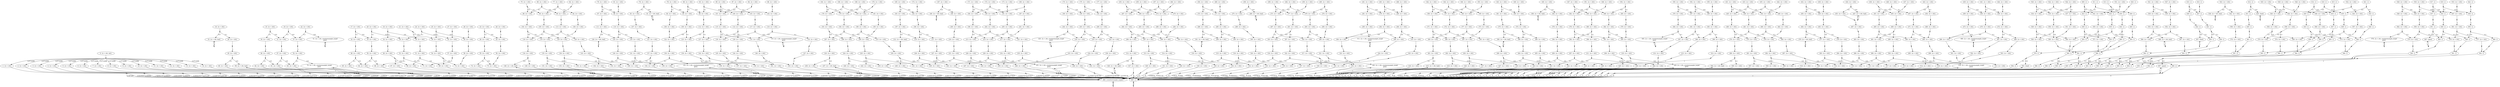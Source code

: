 digraph model {
	0 [ label = "0: {(c < 20), init}" ];
	1 [ label = "1: {(c < 20)}" ];
	2 [ label = "2: {(c < 20)}" ];
	3 [ label = "3: {(c < 20)}" ];
	4 [ label = "4: {(c < 20)}" ];
	5 [ label = "5: {(c < 20)}" ];
	6 [ label = "6: {(c < 20)}" ];
	7 [ label = "7: {(c < 20)}" ];
	8 [ label = "8: {(c < 20)}" ];
	9 [ label = "9: {(c < 20)}" ];
	10 [ label = "10: {(c < 20)}" ];
	11 [ label = "11: {(c < 20)}" ];
	12 [ label = "12: {(c < 20)}" ];
	13 [ label = "13: {(c < 20)}" ];
	14 [ label = "14: {(c < 20)}" ];
	15 [ label = "15: {(c < 20)}" ];
	16 [ label = "16: {(c < 20)}" ];
	17 [ label = "17: {(c < 20)}" ];
	18 [ label = "18: {(c < 20)}" ];
	19 [ label = "19: {(c < 20)}" ];
	20 [ label = "20: {(c < 20)}" ];
	21 [ label = "21: {(c < 20)}" ];
	22 [ label = "22: {(c < 20)}" ];
	23 [ label = "23: {(c < 20)}" ];
	24 [ label = "24: {(c < 20)}" ];
	25 [ label = "25: {(c < 20)}" ];
	26 [ label = "26: {(c < 20)}" ];
	27 [ label = "27: {(c < 20)}" ];
	28 [ label = "28: {(c < 20)}" ];
	29 [ label = "29: {(c < 20)}" ];
	30 [ label = "30: {(c < 20)}" ];
	31 [ label = "31: {(c < 20)}" ];
	32 [ label = "32: {(c < 20)}" ];
	33 [ label = "33: {(c < 20), bad}" ];
	34 [ label = "34: {(c < 20)}" ];
	35 [ label = "35: {(c < 20)}" ];
	36 [ label = "36: {(c < 20)}" ];
	37 [ label = "37: {(c < 20)}" ];
	38 [ label = "38: {(c < 20)}" ];
	39 [ label = "39: {(c < 20)}" ];
	40 [ label = "40: {(c < 20)}" ];
	41 [ label = "41: {(c < 20), counterexample_target
goal}" ];
	42 [ label = "42: {(c < 20)}" ];
	43 [ label = "43: {(c < 20)}" ];
	44 [ label = "44: {(c < 20)}" ];
	45 [ label = "45: {(c < 20)}" ];
	46 [ label = "46: {(c < 20)}" ];
	47 [ label = "47: {(c < 20)}" ];
	48 [ label = "48: {(c < 20)}" ];
	49 [ label = "49: {(c < 20)}" ];
	50 [ label = "50: {(c < 20)}" ];
	51 [ label = "51: {(c < 20)}" ];
	52 [ label = "52: {(c < 20)}" ];
	53 [ label = "53: {(c < 20)}" ];
	54 [ label = "54: {(c < 20)}" ];
	55 [ label = "55: {(c < 20)}" ];
	56 [ label = "56: {(c < 20)}" ];
	57 [ label = "57: {(c < 20)}" ];
	58 [ label = "58: {(c < 20)}" ];
	59 [ label = "59: {(c < 20), bad}" ];
	60 [ label = "60: {(c < 20)}" ];
	61 [ label = "61: {(c < 20)}" ];
	62 [ label = "62: {(c < 20)}" ];
	63 [ label = "63: {(c < 20)}" ];
	64 [ label = "64: {(c < 20)}" ];
	65 [ label = "65: {(c < 20)}" ];
	66 [ label = "66: {(c < 20)}" ];
	67 [ label = "67: {(c < 20)}" ];
	68 [ label = "68: {(c < 20)}" ];
	69 [ label = "69: {(c < 20)}" ];
	70 [ label = "70: {(c < 20), counterexample_target
goal}" ];
	71 [ label = "71: {(c < 20)}" ];
	72 [ label = "72: {(c < 20)}" ];
	73 [ label = "73: {(c < 20)}" ];
	74 [ label = "74: {(c < 20)}" ];
	75 [ label = "75: {(c < 20)}" ];
	76 [ label = "76: {(c < 20)}" ];
	77 [ label = "77: {(c < 20)}" ];
	78 [ label = "78: {(c < 20)}" ];
	79 [ label = "79: {(c < 20)}" ];
	80 [ label = "80: {(c < 20)}" ];
	81 [ label = "81: {(c < 20)}" ];
	82 [ label = "82: {(c < 20)}" ];
	83 [ label = "83: {(c < 20)}" ];
	84 [ label = "84: {(c < 20)}" ];
	85 [ label = "85: {(c < 20)}" ];
	86 [ label = "86: {(c < 20)}" ];
	87 [ label = "87: {(c < 20)}" ];
	88 [ label = "88: {(c < 20)}" ];
	89 [ label = "89: {(c < 20)}" ];
	90 [ label = "90: {(c < 20)}" ];
	91 [ label = "91: {(c < 20), bad}" ];
	92 [ label = "92: {(c < 20)}" ];
	93 [ label = "93: {(c < 20)}" ];
	94 [ label = "94: {(c < 20)}" ];
	95 [ label = "95: {(c < 20)}" ];
	96 [ label = "96: {(c < 20)}" ];
	97 [ label = "97: {(c < 20)}" ];
	98 [ label = "98: {(c < 20)}" ];
	99 [ label = "99: {(c < 20)}" ];
	100 [ label = "100: {(c < 20)}" ];
	101 [ label = "101: {(c < 20)}" ];
	102 [ label = "102: {(c < 20)}" ];
	103 [ label = "103: {(c < 20)}" ];
	104 [ label = "104: {(c < 20)}" ];
	105 [ label = "105: {(c < 20)}" ];
	106 [ label = "106: {(c < 20)}" ];
	107 [ label = "107: {(c < 20)}" ];
	108 [ label = "108: {(c < 20)}" ];
	109 [ label = "109: {(c < 20)}" ];
	110 [ label = "110: {(c < 20)}" ];
	111 [ label = "111: {(c < 20)}" ];
	112 [ label = "112: {(c < 20)}" ];
	113 [ label = "113: {(c < 20)}" ];
	114 [ label = "114: {(c < 20)}" ];
	115 [ label = "115: {(c < 20)}" ];
	116 [ label = "116: {(c < 20)}" ];
	117 [ label = "117: {(c < 20)}" ];
	118 [ label = "118: {(c < 20)}" ];
	119 [ label = "119: {(c < 20)}" ];
	120 [ label = "120: {(c < 20)}" ];
	121 [ label = "121: {(c < 20)}" ];
	122 [ label = "122: {(c < 20)}" ];
	123 [ label = "123: {(c < 20)}" ];
	124 [ label = "124: {(c < 20)}" ];
	125 [ label = "125: {(c < 20)}" ];
	126 [ label = "126: {(c < 20), bad}" ];
	127 [ label = "127: {(c < 20)}" ];
	128 [ label = "128: {(c < 20)}" ];
	129 [ label = "129: {(c < 20)}" ];
	130 [ label = "130: {(c < 20)}" ];
	131 [ label = "131: {(c < 20)}" ];
	132 [ label = "132: {(c < 20)}" ];
	133 [ label = "133: {(c < 20), counterexample_target
goal}" ];
	134 [ label = "134: {(c < 20)}" ];
	135 [ label = "135: {(c < 20)}" ];
	136 [ label = "136: {(c < 20)}" ];
	137 [ label = "137: {(c < 20)}" ];
	138 [ label = "138: {(c < 20)}" ];
	139 [ label = "139: {(c < 20)}" ];
	140 [ label = "140: {(c < 20)}" ];
	141 [ label = "141: {(c < 20)}" ];
	142 [ label = "142: {(c < 20)}" ];
	143 [ label = "143: {(c < 20)}" ];
	144 [ label = "144: {(c < 20)}" ];
	145 [ label = "145: {(c < 20)}" ];
	146 [ label = "146: {(c < 20)}" ];
	147 [ label = "147: {(c < 20)}" ];
	148 [ label = "148: {(c < 20), bad}" ];
	149 [ label = "149: {(c < 20)}" ];
	150 [ label = "150: {(c < 20)}" ];
	151 [ label = "151: {(c < 20)}" ];
	152 [ label = "152: {(c < 20)}" ];
	153 [ label = "153: {(c < 20)}" ];
	154 [ label = "154: {(c < 20)}" ];
	155 [ label = "155: {(c < 20), counterexample_target
goal}" ];
	156 [ label = "156: {(c < 20)}" ];
	157 [ label = "157: {(c < 20)}" ];
	158 [ label = "158: {(c < 20)}" ];
	159 [ label = "159: {(c < 20)}" ];
	160 [ label = "160: {(c < 20)}" ];
	161 [ label = "161: {(c < 20)}" ];
	162 [ label = "162: {(c < 20)}" ];
	163 [ label = "163: {(c < 20)}" ];
	164 [ label = "164: {(c < 20)}" ];
	165 [ label = "165: {(c < 20)}" ];
	166 [ label = "166: {(c < 20)}" ];
	167 [ label = "167: {(c < 20)}" ];
	168 [ label = "168: {(c < 20)}" ];
	169 [ label = "169: {(c < 20)}" ];
	170 [ label = "170: {(c < 20)}" ];
	171 [ label = "171: {(c < 20)}" ];
	172 [ label = "172: {(c < 20)}" ];
	173 [ label = "173: {(c < 20)}" ];
	174 [ label = "174: {(c < 20)}" ];
	175 [ label = "175: {(c < 20)}" ];
	176 [ label = "176: {(c < 20)}" ];
	177 [ label = "177: {(c < 20)}" ];
	178 [ label = "178: {(c < 20)}" ];
	179 [ label = "179: {(c < 20)}" ];
	180 [ label = "180: {(c < 20), bad}" ];
	181 [ label = "181: {(c < 20)}" ];
	182 [ label = "182: {(c < 20)}" ];
	183 [ label = "183: {(c < 20)}" ];
	184 [ label = "184: {(c < 20)}" ];
	185 [ label = "185: {(c < 20)}" ];
	186 [ label = "186: {(c < 20)}" ];
	187 [ label = "187: {(c < 20)}" ];
	188 [ label = "188: {(c < 20)}" ];
	189 [ label = "189: {(c < 20)}" ];
	190 [ label = "190: {(c < 20)}" ];
	191 [ label = "191: {(c < 20)}" ];
	192 [ label = "192: {(c < 20)}" ];
	193 [ label = "193: {(c < 20)}" ];
	194 [ label = "194: {(c < 20)}" ];
	195 [ label = "195: {(c < 20)}" ];
	196 [ label = "196: {(c < 20)}" ];
	197 [ label = "197: {(c < 20)}" ];
	198 [ label = "198: {(c < 20)}" ];
	199 [ label = "199: {(c < 20)}" ];
	200 [ label = "200: {(c < 20)}" ];
	201 [ label = "201: {(c < 20)}" ];
	202 [ label = "202: {(c < 20)}" ];
	203 [ label = "203: {(c < 20)}" ];
	204 [ label = "204: {(c < 20)}" ];
	205 [ label = "205: {(c < 20)}" ];
	206 [ label = "206: {(c < 20)}" ];
	207 [ label = "207: {(c < 20)}" ];
	208 [ label = "208: {(c < 20)}" ];
	209 [ label = "209: {(c < 20)}" ];
	210 [ label = "210: {(c < 20)}" ];
	211 [ label = "211: {(c < 20)}" ];
	212 [ label = "212: {(c < 20), bad}" ];
	213 [ label = "213: {(c < 20)}" ];
	214 [ label = "214: {(c < 20)}" ];
	215 [ label = "215: {(c < 20)}" ];
	216 [ label = "216: {(c < 20)}" ];
	217 [ label = "217: {(c < 20)}" ];
	218 [ label = "218: {(c < 20)}" ];
	219 [ label = "219: {(c < 20)}" ];
	220 [ label = "220: {(c < 20), counterexample_target
goal}" ];
	221 [ label = "221: {(c < 20)}" ];
	222 [ label = "222: {(c < 20)}" ];
	223 [ label = "223: {(c < 20)}" ];
	224 [ label = "224: {(c < 20)}" ];
	225 [ label = "225: {(c < 20)}" ];
	226 [ label = "226: {(c < 20)}" ];
	227 [ label = "227: {(c < 20)}" ];
	228 [ label = "228: {(c < 20)}" ];
	229 [ label = "229: {(c < 20)}" ];
	230 [ label = "230: {(c < 20)}" ];
	231 [ label = "231: {(c < 20)}" ];
	232 [ label = "232: {(c < 20)}" ];
	233 [ label = "233: {(c < 20)}" ];
	234 [ label = "234: {(c < 20)}" ];
	235 [ label = "235: {(c < 20)}" ];
	236 [ label = "236: {(c < 20)}" ];
	237 [ label = "237: {(c < 20), bad}" ];
	238 [ label = "238: {(c < 20)}" ];
	239 [ label = "239: {(c < 20)}" ];
	240 [ label = "240: {(c < 20)}" ];
	241 [ label = "241: {(c < 20)}" ];
	242 [ label = "242: {(c < 20)}" ];
	243 [ label = "243: {(c < 20)}" ];
	244 [ label = "244: {(c < 20)}" ];
	245 [ label = "245: {(c < 20)}" ];
	246 [ label = "246: {(c < 20)}" ];
	247 [ label = "247: {(c < 20)}" ];
	248 [ label = "248: {(c < 20)}" ];
	249 [ label = "249: {(c < 20)}" ];
	250 [ label = "250: {(c < 20)}" ];
	251 [ label = "251: {(c < 20), counterexample_target
goal}" ];
	252 [ label = "252: {(c < 20)}" ];
	253 [ label = "253: {(c < 20)}" ];
	254 [ label = "254: {(c < 20)}" ];
	255 [ label = "255: {(c < 20)}" ];
	256 [ label = "256: {(c < 20)}" ];
	257 [ label = "257: {(c < 20)}" ];
	258 [ label = "258: {(c < 20)}" ];
	259 [ label = "259: {(c < 20)}" ];
	260 [ label = "260: {(c < 20)}" ];
	261 [ label = "261: {(c < 20)}" ];
	262 [ label = "262: {(c < 20)}" ];
	263 [ label = "263: {(c < 20)}" ];
	264 [ label = "264: {(c < 20)}" ];
	265 [ label = "265: {(c < 20)}" ];
	266 [ label = "266: {(c < 20)}" ];
	267 [ label = "267: {(c < 20)}" ];
	268 [ label = "268: {(c < 20)}" ];
	269 [ label = "269: {(c < 20), bad}" ];
	270 [ label = "270: {(c < 20)}" ];
	271 [ label = "271: {(c < 20)}" ];
	272 [ label = "272: {(c < 20)}" ];
	273 [ label = "273: {(c < 20)}" ];
	274 [ label = "274: {(c < 20)}" ];
	275 [ label = "275: {(c < 20)}" ];
	276 [ label = "276: {(c < 20)}" ];
	277 [ label = "277: {(c < 20)}" ];
	278 [ label = "278: {(c < 20)}" ];
	279 [ label = "279: {(c < 20)}" ];
	280 [ label = "280: {(c < 20)}" ];
	281 [ label = "281: {(c < 20)}" ];
	282 [ label = "282: {(c < 20)}" ];
	283 [ label = "283: {(c < 20)}" ];
	284 [ label = "284: {(c < 20)}" ];
	285 [ label = "285: {(c < 20)}" ];
	286 [ label = "286: {(c < 20)}" ];
	287 [ label = "287: {(c < 20)}" ];
	288 [ label = "288: {(c < 20)}" ];
	289 [ label = "289: {(c < 20)}" ];
	290 [ label = "290: {(c < 20)}" ];
	291 [ label = "291: {(c < 20)}" ];
	292 [ label = "292: {(c < 20)}" ];
	293 [ label = "293: {(c < 20)}" ];
	294 [ label = "294: {(c < 20)}" ];
	295 [ label = "295: {(c < 20)}" ];
	296 [ label = "296: {(c < 20)}" ];
	297 [ label = "297: {(c < 20)}" ];
	298 [ label = "298: {(c < 20)}" ];
	299 [ label = "299: {(c < 20)}" ];
	300 [ label = "300: {(c < 20)}" ];
	301 [ label = "301: {(c < 20), bad}" ];
	302 [ label = "302: {(c < 20)}" ];
	303 [ label = "303: {(c < 20)}" ];
	304 [ label = "304: {(c < 20)}" ];
	305 [ label = "305: {(c < 20)}" ];
	306 [ label = "306: {(c < 20)}" ];
	307 [ label = "307: {(c < 20)}" ];
	308 [ label = "308: {(c < 20)}" ];
	309 [ label = "309: {(c < 20)}" ];
	310 [ label = "310: {(c < 20)}" ];
	311 [ label = "311: {(c < 20), counterexample_target
goal}" ];
	312 [ label = "312: {(c < 20)}" ];
	313 [ label = "313: {(c < 20)}" ];
	314 [ label = "314: {(c < 20)}" ];
	315 [ label = "315: {(c < 20)}" ];
	316 [ label = "316: {(c < 20)}" ];
	317 [ label = "317: {(c < 20)}" ];
	318 [ label = "318: {(c < 20)}" ];
	319 [ label = "319: {(c < 20)}" ];
	320 [ label = "320: {(c < 20)}" ];
	321 [ label = "321: {(c < 20)}" ];
	322 [ label = "322: {(c < 20)}" ];
	323 [ label = "323: {(c < 20)}" ];
	324 [ label = "324: {(c < 20)}" ];
	325 [ label = "325: {(c < 20)}" ];
	326 [ label = "326: {(c < 20), bad}" ];
	327 [ label = "327: {(c < 20)}" ];
	328 [ label = "328: {(c < 20)}" ];
	329 [ label = "329: {(c < 20)}" ];
	330 [ label = "330: {(c < 20)}" ];
	331 [ label = "331: {(c < 20)}" ];
	332 [ label = "332: {(c < 20)}" ];
	333 [ label = "333: {(c < 20)}" ];
	334 [ label = "334: {(c < 20)}" ];
	335 [ label = "335: {(c < 20)}" ];
	336 [ label = "336: {(c < 20)}" ];
	337 [ label = "337: {(c < 20)}" ];
	338 [ label = "338: {(c < 20)}" ];
	339 [ label = "339: {(c < 20)}" ];
	340 [ label = "340: {(c < 20), counterexample_target
goal}" ];
	341 [ label = "341: {(c < 20)}" ];
	342 [ label = "342: {(c < 20)}" ];
	343 [ label = "343: {(c < 20)}" ];
	344 [ label = "344: {(c < 20)}" ];
	345 [ label = "345: {(c < 20)}" ];
	346 [ label = "346: {(c < 20)}" ];
	347 [ label = "347: {(c < 20)}" ];
	348 [ label = "348: {(c < 20)}" ];
	349 [ label = "349: {(c < 20)}" ];
	350 [ label = "350: {(c < 20)}" ];
	351 [ label = "351: {(c < 20)}" ];
	352 [ label = "352: {(c < 20)}" ];
	353 [ label = "353: {(c < 20)}" ];
	354 [ label = "354: {(c < 20)}" ];
	355 [ label = "355: {(c < 20)}" ];
	356 [ label = "356: {(c < 20)}" ];
	357 [ label = "357: {(c < 20)}" ];
	358 [ label = "358: {(c < 20), bad}" ];
	359 [ label = "359: {(c < 20)}" ];
	360 [ label = "360: {(c < 20)}" ];
	361 [ label = "361: {(c < 20)}" ];
	362 [ label = "362: {(c < 20)}" ];
	363 [ label = "363: {(c < 20)}" ];
	364 [ label = "364: {(c < 20)}" ];
	365 [ label = "365: {(c < 20)}" ];
	366 [ label = "366: {(c < 20)}" ];
	367 [ label = "367: {(c < 20)}" ];
	368 [ label = "368: {(c < 20)}" ];
	369 [ label = "369: {(c < 20)}" ];
	370 [ label = "370: {(c < 20)}" ];
	371 [ label = "371: {(c < 20)}" ];
	372 [ label = "372: {(c < 20)}" ];
	373 [ label = "373: {(c < 20)}" ];
	374 [ label = "374: {(c < 20)}" ];
	375 [ label = "375: {(c < 20)}" ];
	376 [ label = "376: {(c < 20)}" ];
	377 [ label = "377: {(c < 20)}" ];
	378 [ label = "378: {(c < 20)}" ];
	379 [ label = "379: {(c < 20)}" ];
	380 [ label = "380: {(c < 20)}" ];
	381 [ label = "381: {(c < 20)}" ];
	382 [ label = "382: {(c < 20)}" ];
	383 [ label = "383: {(c < 20)}" ];
	384 [ label = "384: {(c < 20)}" ];
	385 [ label = "385: {(c < 20)}" ];
	386 [ label = "386: {(c < 20)}" ];
	387 [ label = "387: {(c < 20)}" ];
	388 [ label = "388: {(c < 20)}" ];
	389 [ label = "389: {(c < 20)}" ];
	390 [ label = "390: {(c < 20), bad}" ];
	391 [ label = "391: {(c < 20)}" ];
	392 [ label = "392: {(c < 20)}" ];
	393 [ label = "393: {(c < 20)}" ];
	394 [ label = "394: {(c < 20)}" ];
	395 [ label = "395: {(c < 20)}" ];
	396 [ label = "396: {(c < 20)}" ];
	397 [ label = "397: {(c < 20)}" ];
	398 [ label = "398: {(c < 20)}" ];
	399 [ label = "399: {(c < 20)}" ];
	400 [ label = "400: {(c < 20), counterexample_target
goal}" ];
	401 [ label = "401: {(c < 20)}" ];
	402 [ label = "402: {(c < 20)}" ];
	403 [ label = "403: {(c < 20)}" ];
	404 [ label = "404: {(c < 20)}" ];
	405 [ label = "405: {(c < 20)}" ];
	406 [ label = "406: {(c < 20)}" ];
	407 [ label = "407: {(c < 20)}" ];
	408 [ label = "408: {(c < 20)}" ];
	409 [ label = "409: {(c < 20)}" ];
	410 [ label = "410: {(c < 20)}" ];
	411 [ label = "411: {(c < 20)}" ];
	412 [ label = "412: {(c < 20)}" ];
	413 [ label = "413: {(c < 20)}" ];
	414 [ label = "414: {(c < 20)}" ];
	415 [ label = "415: {(c < 20), bad}" ];
	416 [ label = "416: {(c < 20)}" ];
	417 [ label = "417: {(c < 20)}" ];
	418 [ label = "418: {(c < 20)}" ];
	419 [ label = "419: {(c < 20)}" ];
	420 [ label = "420: {(c < 20)}" ];
	421 [ label = "421: {(c < 20)}" ];
	422 [ label = "422: {(c < 20)}" ];
	423 [ label = "423: {(c < 20)}" ];
	424 [ label = "424: {(c < 20)}" ];
	425 [ label = "425: {(c < 20)}" ];
	426 [ label = "426: {(c < 20)}" ];
	427 [ label = "427: {(c < 20)}" ];
	428 [ label = "428: {(c < 20)}" ];
	429 [ label = "429: {(c < 20), counterexample_target
goal}" ];
	430 [ label = "430: {(c < 20)}" ];
	431 [ label = "431: {(c < 20)}" ];
	432 [ label = "432: {(c < 20)}" ];
	433 [ label = "433: {(c < 20)}" ];
	434 [ label = "434: {(c < 20)}" ];
	435 [ label = "435: {(c < 20)}" ];
	436 [ label = "436: {(c < 20)}" ];
	437 [ label = "437: {(c < 20)}" ];
	438 [ label = "438: {(c < 20)}" ];
	439 [ label = "439: {(c < 20)}" ];
	440 [ label = "440: {(c < 20)}" ];
	441 [ label = "441: {(c < 20)}" ];
	442 [ label = "442: {(c < 20)}" ];
	443 [ label = "443: {(c < 20)}" ];
	444 [ label = "444: {(c < 20)}" ];
	445 [ label = "445: {(c < 20)}" ];
	446 [ label = "446: {(c < 20)}" ];
	447 [ label = "447: {(c < 20), bad}" ];
	448 [ label = "448: {(c < 20)}" ];
	449 [ label = "449: {(c < 20)}" ];
	450 [ label = "450: {(c < 20)}" ];
	451 [ label = "451: {(c < 20)}" ];
	452 [ label = "452: {(c < 20)}" ];
	453 [ label = "453: {(c < 20)}" ];
	454 [ label = "454: {(c < 20)}" ];
	455 [ label = "455: {(c < 20)}" ];
	456 [ label = "456: {(c < 20)}" ];
	457 [ label = "457: {(c < 20)}" ];
	458 [ label = "458: {(c < 20)}" ];
	459 [ label = "459: {(c < 20)}" ];
	460 [ label = "460: {(c < 20)}" ];
	461 [ label = "461: {(c < 20)}" ];
	462 [ label = "462: {(c < 20)}" ];
	463 [ label = "463: {(c < 20)}" ];
	464 [ label = "464: {(c < 20)}" ];
	465 [ label = "465: {(c < 20)}" ];
	466 [ label = "466: {(c < 20)}" ];
	467 [ label = "467: {(c < 20)}" ];
	468 [ label = "468: {(c < 20)}" ];
	469 [ label = "469: {(c < 20)}" ];
	470 [ label = "470: {(c < 20)}" ];
	471 [ label = "471: {(c < 20)}" ];
	472 [ label = "472: {(c < 20)}" ];
	473 [ label = "473: {(c < 20)}" ];
	474 [ label = "474: {(c < 20)}" ];
	475 [ label = "475: {(c < 20)}" ];
	476 [ label = "476: {(c < 20)}" ];
	477 [ label = "477: {(c < 20)}" ];
	478 [ label = "478: {(c < 20)}" ];
	479 [ label = "479: {(c < 20), bad}" ];
	480 [ label = "480: {(c < 20)}" ];
	481 [ label = "481: {(c < 20)}" ];
	482 [ label = "482: {(c < 20)}" ];
	483 [ label = "483: {(c < 20)}" ];
	484 [ label = "484: {(c < 20)}" ];
	485 [ label = "485: {(c < 20)}" ];
	486 [ label = "486: {(c < 20)}" ];
	487 [ label = "487: {(c < 20)}" ];
	488 [ label = "488: {(c < 20)}" ];
	489 [ label = "489: {(c < 20), counterexample_target
goal}" ];
	490 [ label = "490: {(c < 20)}" ];
	491 [ label = "491: {(c < 20)}" ];
	492 [ label = "492: {(c < 20)}" ];
	493 [ label = "493: {(c < 20)}" ];
	494 [ label = "494: {(c < 20)}" ];
	495 [ label = "495: {(c < 20)}" ];
	496 [ label = "496: {(c < 20)}" ];
	497 [ label = "497: {(c < 20)}" ];
	498 [ label = "498: {(c < 20)}" ];
	499 [ label = "499: {(c < 20)}" ];
	500 [ label = "500: {(c < 20)}" ];
	501 [ label = "501: {(c < 20)}" ];
	502 [ label = "502: {(c < 20)}" ];
	503 [ label = "503: {(c < 20)}" ];
	504 [ label = "504: {(c < 20), bad}" ];
	505 [ label = "505: {(c < 20)}" ];
	506 [ label = "506: {(c < 20)}" ];
	507 [ label = "507: {(c < 20)}" ];
	508 [ label = "508: {(c < 20)}" ];
	509 [ label = "509: {(c < 20)}" ];
	510 [ label = "510: {(c < 20)}" ];
	511 [ label = "511: {(c < 20)}" ];
	512 [ label = "512: {(c < 20)}" ];
	513 [ label = "513: {(c < 20)}" ];
	514 [ label = "514: {(c < 20)}" ];
	515 [ label = "515: {(c < 20)}" ];
	516 [ label = "516: {(c < 20)}" ];
	517 [ label = "517: {(c < 20)}" ];
	518 [ label = "518: {(c < 20), counterexample_target
goal}" ];
	519 [ label = "519: {(c < 20)}" ];
	520 [ label = "520: {(c < 20)}" ];
	521 [ label = "521: {(c < 20)}" ];
	522 [ label = "522: {(c < 20)}" ];
	523 [ label = "523: {(c < 20)}" ];
	524 [ label = "524: {(c < 20)}" ];
	525 [ label = "525: {(c < 20)}" ];
	526 [ label = "526: {(c < 20)}" ];
	527 [ label = "527: {(c < 20)}" ];
	528 [ label = "528: {(c < 20)}" ];
	529 [ label = "529: {(c < 20)}" ];
	530 [ label = "530: {(c < 20)}" ];
	531 [ label = "531: {(c < 20)}" ];
	532 [ label = "532: {(c < 20)}" ];
	533 [ label = "533: {(c < 20)}" ];
	534 [ label = "534: {(c < 20)}" ];
	535 [ label = "535: {(c < 20)}" ];
	536 [ label = "536: {(c < 20), bad}" ];
	537 [ label = "537: {(c < 20)}" ];
	538 [ label = "538: {(c < 20)}" ];
	539 [ label = "539: {(c < 20)}" ];
	540 [ label = "540: {(c < 20)}" ];
	541 [ label = "541: {(c < 20)}" ];
	542 [ label = "542: {(c < 20)}" ];
	543 [ label = "543: {(c < 20)}" ];
	544 [ label = "544: {(c < 20)}" ];
	545 [ label = "545: {(c < 20)}" ];
	546 [ label = "546: {(c < 20)}" ];
	547 [ label = "547: {(c < 20)}" ];
	548 [ label = "548: {(c < 20)}" ];
	549 [ label = "549: {(c < 20)}" ];
	550 [ label = "550: {(c < 20)}" ];
	551 [ label = "551: {(c < 20)}" ];
	552 [ label = "552: {(c < 20)}" ];
	553 [ label = "553: {(c < 20)}" ];
	554 [ label = "554: {(c < 20)}" ];
	555 [ label = "555: {(c < 20)}" ];
	556 [ label = "556: {(c < 20)}" ];
	557 [ label = "557: {(c < 20)}" ];
	558 [ label = "558: {(c < 20)}" ];
	559 [ label = "559: {(c < 20)}" ];
	560 [ label = "560: {(c < 20)}" ];
	561 [ label = "561: {(c < 20)}" ];
	562 [ label = "562: {(c < 20)}" ];
	563 [ label = "563: {(c < 20)}" ];
	564 [ label = "564: {(c < 20)}" ];
	565 [ label = "565: {(c < 20)}" ];
	566 [ label = "566: {(c < 20)}" ];
	567 [ label = "567: {(c < 20)}" ];
	568 [ label = "568: {(c < 20), bad}" ];
	569 [ label = "569: {(c < 20)}" ];
	570 [ label = "570: {(c < 20)}" ];
	571 [ label = "571: {(c < 20)}" ];
	572 [ label = "572: {(c < 20)}" ];
	573 [ label = "573: {(c < 20)}" ];
	574 [ label = "574: {(c < 20)}" ];
	575 [ label = "575: {(c < 20)}" ];
	576 [ label = "576: {(c < 20)}" ];
	577 [ label = "577: {(c < 20)}" ];
	578 [ label = "578: {(c < 20), counterexample_target
goal}" ];
	579 [ label = "579: {}" ];
	580 [ label = "580: {}" ];
	581 [ label = "581: {}" ];
	582 [ label = "582: {}" ];
	583 [ label = "583: {}" ];
	584 [ label = "584: {}" ];
	585 [ label = "585: {}" ];
	586 [ label = "586: {}" ];
	587 [ label = "587: {}" ];
	588 [ label = "588: {}" ];
	589 [ label = "589: {}" ];
	590 [ label = "590: {}" ];
	591 [ label = "591: {}" ];
	592 [ label = "592: {}" ];
	593 [ label = "593: {bad}" ];
	594 [ label = "594: {}" ];
	595 [ label = "595: {}" ];
	596 [ label = "596: {}" ];
	597 [ label = "597: {}" ];
	598 [ label = "598: {}" ];
	599 [ label = "599: {}" ];
	600 [ label = "600: {}" ];
	601 [ label = "601: {}" ];
	602 [ label = "602: {}" ];
	603 [ label = "603: {}" ];
	604 [ label = "604: {}" ];
	605 [ label = "605: {}" ];
	606 [ label = "606: {}" ];
	607 [ label = "607: {goal}" ];
	608 [ label = "608: {}" ];
	609 [ label = "609: {}" ];
	610 [ label = "610: {}" ];
	611 [ label = "611: {}" ];
	612 [ label = "612: {}" ];
	613 [ label = "613: {}" ];
	614 [ label = "614: {}" ];
	615 [ label = "615: {}" ];
	616 [ label = "616: {}" ];
	617 [ label = "617: {}" ];
	618 [ label = "618: {}" ];
	619 [ label = "619: {}" ];
	620 [ label = "620: {}" ];
	621 [ label = "621: {}" ];
	622 [ label = "622: {}" ];
	623 [ label = "623: {}" ];
	624 [ label = "624: {}" ];
	625 [ label = "625: {bad}" ];
	626 [ label = "626: {}" ];
	627 [ label = "627: {}" ];
	628 [ label = "628: {}" ];
	629 [ label = "629: {}" ];
	630 [ label = "630: {}" ];
	631 [ label = "631: {}" ];
	632 [ label = "632: {}" ];
	633 [ label = "633: {}" ];
	634 [ label = "634: {}" ];
	635 [ label = "635: {}" ];
	636 [ label = "636: {}" ];
	637 [ label = "637: {}" ];
	638 [ label = "638: {}" ];
	639 [ label = "639: {}" ];
	640 [ label = "640: {}" ];
	641 [ label = "641: {}" ];
	642 [ label = "642: {}" ];
	643 [ label = "643: {}" ];
	644 [ label = "644: {}" ];
	645 [ label = "645: {}" ];
	646 [ label = "646: {}" ];
	647 [ label = "647: {}" ];
	648 [ label = "648: {}" ];
	649 [ label = "649: {}" ];
	650 [ label = "650: {}" ];
	651 [ label = "651: {}" ];
	652 [ label = "652: {}" ];
	653 [ label = "653: {}" ];
	654 [ label = "654: {}" ];
	655 [ label = "655: {}" ];
	656 [ label = "656: {}" ];
	657 [ label = "657: {bad}" ];
	658 [ label = "658: {}" ];
	659 [ label = "659: {}" ];
	660 [ label = "660: {}" ];
	661 [ label = "661: {}" ];
	662 [ label = "662: {}" ];
	663 [ label = "663: {}" ];
	664 [ label = "664: {}" ];
	665 [ label = "665: {}" ];
	666 [ label = "666: {}" ];
	667 [ label = "667: {goal}" ];
	668 [ label = "668: {}" ];
	669 [ label = "669: {counterexample_target}" ];
	"0c0" [shape = "point"];
	0 -> "0c0";
	"0c0" -> 1 [ label= "0.0714286" ];
	"0c0" -> 2 [ label= "0.0714286" ];
	"0c0" -> 3 [ label= "0.0714286" ];
	"0c0" -> 4 [ label= "0.0714286" ];
	"0c0" -> 5 [ label= "0.0714286" ];
	"0c0" -> 6 [ label= "0.0714286" ];
	"0c0" -> 7 [ label= "0.0714286" ];
	"0c0" -> 8 [ label= "0.0714286" ];
	"0c0" -> 9 [ label= "0.0714286" ];
	"0c0" -> 10 [ label= "0.0714286" ];
	"0c0" -> 11 [ label= "0.0714286" ];
	"0c0" -> 12 [ label= "0.0714286" ];
	"0c0" -> 13 [ label= "0.0714286" ];
	"0c0" -> 14 [ label= "0.0714286" ];
	"1c0" [shape = "point"];
	1 -> "1c0";
	"1c0" -> 668 [ label= "0.0025909" ];
	"1c0" -> 669 [ label= "0.997409" ];
	"2c0" [shape = "point"];
	2 -> "2c0";
	"2c0" -> 668 [ label= "1.76859e-05" ];
	"2c0" -> 669 [ label= "0.999982" ];
	"3c0" [shape = "point"];
	3 -> "3c0";
	"3c0" -> 668 [ label= "0.000180887" ];
	"3c0" -> 669 [ label= "0.999819" ];
	"4c0" [shape = "point"];
	4 -> "4c0";
	"4c0" -> 668 [ label= "0.000423537" ];
	"4c0" -> 669 [ label= "0.999576" ];
	"5c0" [shape = "point"];
	5 -> "5c0";
	"5c0" -> 668 [ label= "0.0288749" ];
	"5c0" -> 669 [ label= "0.971125" ];
	"6c0" [shape = "point"];
	6 -> "6c0";
	"6c0" -> 668 [ label= "0.00263858" ];
	"6c0" -> 669 [ label= "0.997361" ];
	"7c0" [shape = "point"];
	7 -> "7c0";
	"7c0" -> 668 [ label= "0.00434875" ];
	"7c0" -> 669 [ label= "0.995651" ];
	"8c0" [shape = "point"];
	8 -> "8c0";
	"8c0" -> 668 [ label= "0.353054" ];
	"8c0" -> 669 [ label= "0.646946" ];
	"9c0" [shape = "point"];
	9 -> "9c0";
	"9c0" -> 668 [ label= "0.0330632" ];
	"9c0" -> 669 [ label= "0.966937" ];
	"10c0" [shape = "point"];
	10 -> "10c0";
	"10c0" -> 668 [ label= "0.0312084" ];
	"10c0" -> 669 [ label= "0.968792" ];
	"11c0" [shape = "point"];
	11 -> "11c0";
	"11c0" -> 668 [ label= "0.0256858" ];
	"11c0" -> 669 [ label= "0.974314" ];
	"12c0" [shape = "point"];
	12 -> "12c0";
	"12c0" -> 668 [ label= "0.107459" ];
	"12c0" -> 669 [ label= "0.892541" ];
	"13c0" [shape = "point"];
	13 -> "13c0";
	"13c0" -> 668 [ label= "0.0556866" ];
	"13c0" -> 669 [ label= "0.944313" ];
	"14c0" [shape = "point"];
	14 -> "14c0";
	"14c0" -> 668 [ label= "0.0505226" ];
	"14c0" -> 669 [ label= "0.949477" ];
	"15c0" [shape = "point"];
	15 -> "15c0";
	"15c0" -> 30 [ label= "0.1" ];
	"15c0" -> 31 [ label= "0.9" ];
	"16c0" [shape = "point"];
	16 -> "16c0";
	"16c0" -> 29 [ label= "0.1" ];
	"16c0" -> 33 [ label= "0.9" ];
	"17c0" [shape = "point"];
	17 -> "17c0";
	"17c0" -> 32 [ label= "0.1" ];
	"17c0" -> 35 [ label= "0.9" ];
	"18c0" [shape = "point"];
	18 -> "18c0";
	"18c0" -> 34 [ label= "0.1" ];
	"18c0" -> 36 [ label= "0.9" ];
	"19c0" [shape = "point"];
	19 -> "19c0";
	"19c0" -> 31 [ label= "0.1" ];
	"19c0" -> 37 [ label= "0.9" ];
	"20c0" [shape = "point"];
	20 -> "20c0";
	"20c0" -> 35 [ label= "0.1" ];
	"20c0" -> 38 [ label= "0.9" ];
	"21c0" [shape = "point"];
	21 -> "21c0";
	"21c0" -> 36 [ label= "0.1" ];
	"21c0" -> 39 [ label= "0.9" ];
	"22c0" [shape = "point"];
	22 -> "22c0";
	"22c0" -> 37 [ label= "0.1" ];
	"22c0" -> 41 [ label= "0.9" ];
	"23c0" [shape = "point"];
	23 -> "23c0";
	"23c0" -> 40 [ label= "0.1" ];
	"23c0" -> 42 [ label= "0.9" ];
	"24c0" [shape = "point"];
	24 -> "24c0";
	"24c0" -> 38 [ label= "0.1" ];
	"24c0" -> 43 [ label= "0.9" ];
	"25c0" [shape = "point"];
	25 -> "25c0";
	"25c0" -> 39 [ label= "0.1" ];
	"25c0" -> 44 [ label= "0.9" ];
	"26c0" [shape = "point"];
	26 -> "26c0";
	"26c0" -> 42 [ label= "1" ];
	"27c0" [shape = "point"];
	27 -> "27c0";
	"27c0" -> 43 [ label= "1" ];
	"28c0" [shape = "point"];
	28 -> "28c0";
	"28c0" -> 44 [ label= "1" ];
	"29c0" [shape = "point"];
	29 -> "29c0";
	"29c0" -> 45 [ label= "1" ];
	"30c0" [shape = "point"];
	30 -> "30c0";
	"30c0" -> 46 [ label= "1" ];
	"31c0" [shape = "point"];
	31 -> "31c0";
	"31c0" -> 47 [ label= "1" ];
	"32c0" [shape = "point"];
	32 -> "32c0";
	"32c0" -> 48 [ label= "1" ];
	"33c0" [shape = "point"];
	33 -> "33c0";
	"33c0" -> 33 [ label= "1" ];
	"34c0" [shape = "point"];
	34 -> "34c0";
	"34c0" -> 49 [ label= "1" ];
	"35c0" [shape = "point"];
	35 -> "35c0";
	"35c0" -> 50 [ label= "1" ];
	"36c0" [shape = "point"];
	36 -> "36c0";
	"36c0" -> 51 [ label= "1" ];
	"37c0" [shape = "point"];
	37 -> "37c0";
	"37c0" -> 52 [ label= "1" ];
	"38c0" [shape = "point"];
	38 -> "38c0";
	"38c0" -> 53 [ label= "1" ];
	"39c0" [shape = "point"];
	39 -> "39c0";
	"39c0" -> 54 [ label= "1" ];
	"40c0" [shape = "point"];
	40 -> "40c0";
	"40c0" -> 55 [ label= "1" ];
	"41c0" [shape = "point"];
	41 -> "41c0";
	"41c0" -> 41 [ label= "1" ];
	"42c0" [shape = "point"];
	42 -> "42c0";
	"42c0" -> 56 [ label= "1" ];
	"43c0" [shape = "point"];
	43 -> "43c0";
	"43c0" -> 57 [ label= "1" ];
	"44c0" [shape = "point"];
	44 -> "44c0";
	"44c0" -> 58 [ label= "1" ];
	"45c0" [shape = "point"];
	45 -> "45c0";
	"45c0" -> 59 [ label= "0.9" ];
	"45c0" -> 60 [ label= "0.1" ];
	"46c0" [shape = "point"];
	46 -> "46c0";
	"46c0" -> 61 [ label= "0.9" ];
	"46c0" -> 62 [ label= "0.1" ];
	"47c0" [shape = "point"];
	47 -> "47c0";
	"47c0" -> 61 [ label= "0.1" ];
	"47c0" -> 63 [ label= "0.9" ];
	"48c0" [shape = "point"];
	48 -> "48c0";
	"48c0" -> 64 [ label= "0.9" ];
	"48c0" -> 65 [ label= "0.1" ];
	"49c0" [shape = "point"];
	49 -> "49c0";
	"49c0" -> 66 [ label= "0.9" ];
	"49c0" -> 67 [ label= "0.1" ];
	"50c0" [shape = "point"];
	50 -> "50c0";
	"50c0" -> 64 [ label= "0.1" ];
	"50c0" -> 68 [ label= "0.9" ];
	"51c0" [shape = "point"];
	51 -> "51c0";
	"51c0" -> 66 [ label= "0.1" ];
	"51c0" -> 69 [ label= "0.9" ];
	"52c0" [shape = "point"];
	52 -> "52c0";
	"52c0" -> 63 [ label= "0.1" ];
	"52c0" -> 70 [ label= "0.9" ];
	"53c0" [shape = "point"];
	53 -> "53c0";
	"53c0" -> 68 [ label= "0.1" ];
	"53c0" -> 71 [ label= "0.9" ];
	"54c0" [shape = "point"];
	54 -> "54c0";
	"54c0" -> 69 [ label= "0.1" ];
	"54c0" -> 72 [ label= "0.9" ];
	"55c0" [shape = "point"];
	55 -> "55c0";
	"55c0" -> 73 [ label= "0.9" ];
	"55c0" -> 74 [ label= "0.1" ];
	"56c0" [shape = "point"];
	56 -> "56c0";
	"56c0" -> 73 [ label= "1" ];
	"57c0" [shape = "point"];
	57 -> "57c0";
	"57c0" -> 71 [ label= "1" ];
	"58c0" [shape = "point"];
	58 -> "58c0";
	"58c0" -> 72 [ label= "1" ];
	"59c0" [shape = "point"];
	59 -> "59c0";
	"59c0" -> 59 [ label= "1" ];
	"60c0" [shape = "point"];
	60 -> "60c0";
	"60c0" -> 668 [ label= "0.00176859" ];
	"60c0" -> 669 [ label= "0.998231" ];
	"61c0" [shape = "point"];
	61 -> "61c0";
	"61c0" -> 668 [ label= "0.0250324" ];
	"61c0" -> 669 [ label= "0.974968" ];
	"62c0" [shape = "point"];
	62 -> "62c0";
	"62c0" -> 668 [ label= "0.017881" ];
	"62c0" -> 669 [ label= "0.982119" ];
	"63c0" [shape = "point"];
	63 -> "63c0";
	"63c0" -> 668 [ label= "0.31805" ];
	"63c0" -> 669 [ label= "0.68195" ];
	"64c0" [shape = "point"];
	64 -> "64c0";
	"64c0" -> 668 [ label= "0.000226736" ];
	"64c0" -> 669 [ label= "0.999773" ];
	"65c0" [shape = "point"];
	65 -> "65c0";
	"65c0" -> 668 [ label= "0.000130718" ];
	"65c0" -> 669 [ label= "0.999869" ];
	"66c0" [shape = "point"];
	66 -> "66c0";
	"66c0" -> 668 [ label= "0.00251784" ];
	"66c0" -> 669 [ label= "0.997482" ];
	"67c0" [shape = "point"];
	67 -> "67c0";
	"67c0" -> 668 [ label= "0.000151026" ];
	"67c0" -> 669 [ label= "0.999849" ];
	"68c0" [shape = "point"];
	68 -> "68c0";
	"68c0" -> 668 [ label= "0.0292923" ];
	"68c0" -> 669 [ label= "0.970708" ];
	"69c0" [shape = "point"];
	69 -> "69c0";
	"69c0" -> 668 [ label= "0.025228" ];
	"69c0" -> 669 [ label= "0.974772" ];
	"70c0" [shape = "point"];
	70 -> "70c0";
	"70c0" -> 70 [ label= "1" ];
	"71c0" [shape = "point"];
	71 -> "71c0";
	"71c0" -> 668 [ label= "0.0796478" ];
	"71c0" -> 669 [ label= "0.920352" ];
	"72c0" [shape = "point"];
	72 -> "72c0";
	"72c0" -> 668 [ label= "0.0530243" ];
	"72c0" -> 669 [ label= "0.946976" ];
	"73c0" [shape = "point"];
	73 -> "73c0";
	"73c0" -> 668 [ label= "0.357763" ];
	"73c0" -> 669 [ label= "0.642237" ];
	"74c0" [shape = "point"];
	74 -> "74c0";
	"74c0" -> 668 [ label= "0.0864499" ];
	"74c0" -> 669 [ label= "0.91355" ];
	"75c0" [shape = "point"];
	75 -> "75c0";
	"75c0" -> 89 [ label= "0.9" ];
	"75c0" -> 90 [ label= "0.1" ];
	"76c0" [shape = "point"];
	76 -> "76c0";
	"76c0" -> 91 [ label= "0.9" ];
	"76c0" -> 93 [ label= "0.1" ];
	"77c0" [shape = "point"];
	77 -> "77c0";
	"77c0" -> 90 [ label= "0.9" ];
	"77c0" -> 92 [ label= "0.1" ];
	"78c0" [shape = "point"];
	78 -> "78c0";
	"78c0" -> 94 [ label= "0.1" ];
	"78c0" -> 95 [ label= "0.9" ];
	"79c0" [shape = "point"];
	79 -> "79c0";
	"79c0" -> 96 [ label= "0.9" ];
	"79c0" -> 97 [ label= "0.1" ];
	"80c0" [shape = "point"];
	80 -> "80c0";
	"80c0" -> 89 [ label= "0.1" ];
	"80c0" -> 99 [ label= "0.9" ];
	"81c0" [shape = "point"];
	81 -> "81c0";
	"81c0" -> 96 [ label= "1" ];
	"82c0" [shape = "point"];
	82 -> "82c0";
	"82c0" -> 99 [ label= "1" ];
	"83c0" [shape = "point"];
	83 -> "83c0";
	"83c0" -> 98 [ label= "0.1" ];
	"83c0" -> 100 [ label= "0.9" ];
	"84c0" [shape = "point"];
	84 -> "84c0";
	"84c0" -> 100 [ label= "1" ];
	"85c0" [shape = "point"];
	85 -> "85c0";
	"85c0" -> 101 [ label= "0.1" ];
	"85c0" -> 102 [ label= "0.9" ];
	"86c0" [shape = "point"];
	86 -> "86c0";
	"86c0" -> 102 [ label= "1" ];
	"87c0" [shape = "point"];
	87 -> "87c0";
	"87c0" -> 101 [ label= "0.9" ];
	"87c0" -> 103 [ label= "0.1" ];
	"88c0" [shape = "point"];
	88 -> "88c0";
	"88c0" -> 95 [ label= "0.1" ];
	"88c0" -> 98 [ label= "0.9" ];
	"89c0" [shape = "point"];
	89 -> "89c0";
	"89c0" -> 104 [ label= "1" ];
	"90c0" [shape = "point"];
	90 -> "90c0";
	"90c0" -> 105 [ label= "1" ];
	"91c0" [shape = "point"];
	91 -> "91c0";
	"91c0" -> 91 [ label= "1" ];
	"92c0" [shape = "point"];
	92 -> "92c0";
	"92c0" -> 106 [ label= "1" ];
	"93c0" [shape = "point"];
	93 -> "93c0";
	"93c0" -> 107 [ label= "1" ];
	"94c0" [shape = "point"];
	94 -> "94c0";
	"94c0" -> 108 [ label= "1" ];
	"95c0" [shape = "point"];
	95 -> "95c0";
	"95c0" -> 109 [ label= "1" ];
	"96c0" [shape = "point"];
	96 -> "96c0";
	"96c0" -> 110 [ label= "1" ];
	"97c0" [shape = "point"];
	97 -> "97c0";
	"97c0" -> 111 [ label= "1" ];
	"98c0" [shape = "point"];
	98 -> "98c0";
	"98c0" -> 112 [ label= "1" ];
	"99c0" [shape = "point"];
	99 -> "99c0";
	"99c0" -> 113 [ label= "1" ];
	"100c0" [shape = "point"];
	100 -> "100c0";
	"100c0" -> 114 [ label= "1" ];
	"101c0" [shape = "point"];
	101 -> "101c0";
	"101c0" -> 115 [ label= "1" ];
	"102c0" [shape = "point"];
	102 -> "102c0";
	"102c0" -> 116 [ label= "1" ];
	"103c0" [shape = "point"];
	103 -> "103c0";
	"103c0" -> 117 [ label= "1" ];
	"104c0" [shape = "point"];
	104 -> "104c0";
	"104c0" -> 118 [ label= "0.9" ];
	"104c0" -> 119 [ label= "0.1" ];
	"105c0" [shape = "point"];
	105 -> "105c0";
	"105c0" -> 118 [ label= "0.1" ];
	"105c0" -> 120 [ label= "0.9" ];
	"106c0" [shape = "point"];
	106 -> "106c0";
	"106c0" -> 120 [ label= "1" ];
	"107c0" [shape = "point"];
	107 -> "107c0";
	"107c0" -> 121 [ label= "1" ];
	"108c0" [shape = "point"];
	108 -> "108c0";
	"108c0" -> 122 [ label= "1" ];
	"109c0" [shape = "point"];
	109 -> "109c0";
	"109c0" -> 122 [ label= "0.9" ];
	"109c0" -> 123 [ label= "0.1" ];
	"110c0" [shape = "point"];
	110 -> "110c0";
	"110c0" -> 124 [ label= "0.9" ];
	"110c0" -> 125 [ label= "0.1" ];
	"111c0" [shape = "point"];
	111 -> "111c0";
	"111c0" -> 124 [ label= "0.1" ];
	"111c0" -> 126 [ label= "0.9" ];
	"112c0" [shape = "point"];
	112 -> "112c0";
	"112c0" -> 123 [ label= "0.9" ];
	"112c0" -> 127 [ label= "0.1" ];
	"113c0" [shape = "point"];
	113 -> "113c0";
	"113c0" -> 119 [ label= "0.9" ];
	"113c0" -> 128 [ label= "0.1" ];
	"114c0" [shape = "point"];
	114 -> "114c0";
	"114c0" -> 127 [ label= "0.9" ];
	"114c0" -> 129 [ label= "0.1" ];
	"115c0" [shape = "point"];
	115 -> "115c0";
	"115c0" -> 130 [ label= "0.9" ];
	"115c0" -> 131 [ label= "0.1" ];
	"116c0" [shape = "point"];
	116 -> "116c0";
	"116c0" -> 131 [ label= "0.9" ];
	"116c0" -> 132 [ label= "0.1" ];
	"117c0" [shape = "point"];
	117 -> "117c0";
	"117c0" -> 130 [ label= "0.1" ];
	"117c0" -> 133 [ label= "0.9" ];
	"118c0" [shape = "point"];
	118 -> "118c0";
	"118c0" -> 134 [ label= "1" ];
	"119c0" [shape = "point"];
	119 -> "119c0";
	"119c0" -> 135 [ label= "1" ];
	"120c0" [shape = "point"];
	120 -> "120c0";
	"120c0" -> 136 [ label= "1" ];
	"121c0" [shape = "point"];
	121 -> "121c0";
	"121c0" -> 137 [ label= "1" ];
	"122c0" [shape = "point"];
	122 -> "122c0";
	"122c0" -> 138 [ label= "1" ];
	"123c0" [shape = "point"];
	123 -> "123c0";
	"123c0" -> 139 [ label= "1" ];
	"124c0" [shape = "point"];
	124 -> "124c0";
	"124c0" -> 140 [ label= "1" ];
	"125c0" [shape = "point"];
	125 -> "125c0";
	"125c0" -> 141 [ label= "1" ];
	"126c0" [shape = "point"];
	126 -> "126c0";
	"126c0" -> 126 [ label= "1" ];
	"127c0" [shape = "point"];
	127 -> "127c0";
	"127c0" -> 142 [ label= "1" ];
	"128c0" [shape = "point"];
	128 -> "128c0";
	"128c0" -> 143 [ label= "1" ];
	"129c0" [shape = "point"];
	129 -> "129c0";
	"129c0" -> 144 [ label= "1" ];
	"130c0" [shape = "point"];
	130 -> "130c0";
	"130c0" -> 145 [ label= "1" ];
	"131c0" [shape = "point"];
	131 -> "131c0";
	"131c0" -> 146 [ label= "1" ];
	"132c0" [shape = "point"];
	132 -> "132c0";
	"132c0" -> 147 [ label= "1" ];
	"133c0" [shape = "point"];
	133 -> "133c0";
	"133c0" -> 133 [ label= "1" ];
	"134c0" [shape = "point"];
	134 -> "134c0";
	"134c0" -> 148 [ label= "0.9" ];
	"134c0" -> 149 [ label= "0.1" ];
	"135c0" [shape = "point"];
	135 -> "135c0";
	"135c0" -> 150 [ label= "0.9" ];
	"135c0" -> 151 [ label= "0.1" ];
	"136c0" [shape = "point"];
	136 -> "136c0";
	"136c0" -> 152 [ label= "0.9" ];
	"136c0" -> 153 [ label= "0.1" ];
	"137c0" [shape = "point"];
	137 -> "137c0";
	"137c0" -> 152 [ label= "0.1" ];
	"137c0" -> 154 [ label= "0.9" ];
	"138c0" [shape = "point"];
	138 -> "138c0";
	"138c0" -> 154 [ label= "0.1" ];
	"138c0" -> 155 [ label= "0.9" ];
	"139c0" [shape = "point"];
	139 -> "139c0";
	"139c0" -> 156 [ label= "0.9" ];
	"139c0" -> 157 [ label= "0.1" ];
	"140c0" [shape = "point"];
	140 -> "140c0";
	"140c0" -> 150 [ label= "0.1" ];
	"140c0" -> 158 [ label= "0.9" ];
	"141c0" [shape = "point"];
	141 -> "141c0";
	"141c0" -> 159 [ label= "0.9" ];
	"141c0" -> 160 [ label= "0.1" ];
	"142c0" [shape = "point"];
	142 -> "142c0";
	"142c0" -> 158 [ label= "0.1" ];
	"142c0" -> 161 [ label= "0.9" ];
	"143c0" [shape = "point"];
	143 -> "143c0";
	"143c0" -> 160 [ label= "0.9" ];
	"143c0" -> 162 [ label= "0.1" ];
	"144c0" [shape = "point"];
	144 -> "144c0";
	"144c0" -> 159 [ label= "0.1" ];
	"144c0" -> 163 [ label= "0.9" ];
	"145c0" [shape = "point"];
	145 -> "145c0";
	"145c0" -> 156 [ label= "1" ];
	"146c0" [shape = "point"];
	146 -> "146c0";
	"146c0" -> 161 [ label= "1" ];
	"147c0" [shape = "point"];
	147 -> "147c0";
	"147c0" -> 163 [ label= "1" ];
	"148c0" [shape = "point"];
	148 -> "148c0";
	"148c0" -> 148 [ label= "1" ];
	"149c0" [shape = "point"];
	149 -> "149c0";
	"149c0" -> 668 [ label= "0.00126102" ];
	"149c0" -> 669 [ label= "0.998739" ];
	"150c0" [shape = "point"];
	150 -> "150c0";
	"150c0" -> 668 [ label= "0.00018351" ];
	"150c0" -> 669 [ label= "0.999816" ];
	"151c0" [shape = "point"];
	151 -> "151c0";
	"151c0" -> 668 [ label= "7.10005e-05" ];
	"151c0" -> 669 [ label= "0.999929" ];
	"152c0" [shape = "point"];
	152 -> "152c0";
	"152c0" -> 668 [ label= "0.0204023" ];
	"152c0" -> 669 [ label= "0.979598" ];
	"153c0" [shape = "point"];
	153 -> "153c0";
	"153c0" -> 668 [ label= "0.0127496" ];
	"153c0" -> 669 [ label= "0.98725" ];
	"154c0" [shape = "point"];
	154 -> "154c0";
	"154c0" -> 668 [ label= "0.275871" ];
	"154c0" -> 669 [ label= "0.724129" ];
	"155c0" [shape = "point"];
	155 -> "155c0";
	"155c0" -> 155 [ label= "1" ];
	"156c0" [shape = "point"];
	156 -> "156c0";
	"156c0" -> 668 [ label= "0.320158" ];
	"156c0" -> 669 [ label= "0.679842" ];
	"157c0" [shape = "point"];
	157 -> "157c0";
	"157c0" -> 668 [ label= "0.0855981" ];
	"157c0" -> 669 [ label= "0.914402" ];
	"158c0" [shape = "point"];
	158 -> "158c0";
	"158c0" -> 668 [ label= "0.0251725" ];
	"158c0" -> 669 [ label= "0.974827" ];
	"159c0" [shape = "point"];
	159 -> "159c0";
	"159c0" -> 668 [ label= "0.0194249" ];
	"159c0" -> 669 [ label= "0.980575" ];
	"160c0" [shape = "point"];
	160 -> "160c0";
	"160c0" -> 668 [ label= "0.0019766" ];
	"160c0" -> 669 [ label= "0.998023" ];
	"161c0" [shape = "point"];
	161 -> "161c0";
	"161c0" -> 668 [ label= "0.0581489" ];
	"161c0" -> 669 [ label= "0.941851" ];
	"162c0" [shape = "point"];
	162 -> "162c0";
	"162c0" -> 668 [ label= "8.67312e-05" ];
	"162c0" -> 669 [ label= "0.999913" ];
	"163c0" [shape = "point"];
	163 -> "163c0";
	"163c0" -> 668 [ label= "0.0350169" ];
	"163c0" -> 669 [ label= "0.964983" ];
	"164c0" [shape = "point"];
	164 -> "164c0";
	"164c0" -> 178 [ label= "0.9" ];
	"164c0" -> 179 [ label= "0.1" ];
	"165c0" [shape = "point"];
	165 -> "165c0";
	"165c0" -> 182 [ label= "0.9" ];
	"165c0" -> 183 [ label= "0.1" ];
	"166c0" [shape = "point"];
	166 -> "166c0";
	"166c0" -> 178 [ label= "0.1" ];
	"166c0" -> 185 [ label= "0.9" ];
	"167c0" [shape = "point"];
	167 -> "167c0";
	"167c0" -> 180 [ label= "0.9" ];
	"167c0" -> 186 [ label= "0.1" ];
	"168c0" [shape = "point"];
	168 -> "168c0";
	"168c0" -> 179 [ label= "0.9" ];
	"168c0" -> 181 [ label= "0.1" ];
	"169c0" [shape = "point"];
	169 -> "169c0";
	"169c0" -> 187 [ label= "0.1" ];
	"169c0" -> 188 [ label= "0.9" ];
	"170c0" [shape = "point"];
	170 -> "170c0";
	"170c0" -> 189 [ label= "0.9" ];
	"170c0" -> 190 [ label= "0.1" ];
	"171c0" [shape = "point"];
	171 -> "171c0";
	"171c0" -> 184 [ label= "0.9" ];
	"171c0" -> 188 [ label= "0.1" ];
	"172c0" [shape = "point"];
	172 -> "172c0";
	"172c0" -> 184 [ label= "0.1" ];
	"172c0" -> 191 [ label= "0.9" ];
	"173c0" [shape = "point"];
	173 -> "173c0";
	"173c0" -> 191 [ label= "1" ];
	"174c0" [shape = "point"];
	174 -> "174c0";
	"174c0" -> 182 [ label= "1" ];
	"175c0" [shape = "point"];
	175 -> "175c0";
	"175c0" -> 189 [ label= "0.1" ];
	"175c0" -> 192 [ label= "0.9" ];
	"176c0" [shape = "point"];
	176 -> "176c0";
	"176c0" -> 185 [ label= "1" ];
	"177c0" [shape = "point"];
	177 -> "177c0";
	"177c0" -> 192 [ label= "1" ];
	"178c0" [shape = "point"];
	178 -> "178c0";
	"178c0" -> 193 [ label= "1" ];
	"179c0" [shape = "point"];
	179 -> "179c0";
	"179c0" -> 194 [ label= "1" ];
	"180c0" [shape = "point"];
	180 -> "180c0";
	"180c0" -> 180 [ label= "1" ];
	"181c0" [shape = "point"];
	181 -> "181c0";
	"181c0" -> 195 [ label= "1" ];
	"182c0" [shape = "point"];
	182 -> "182c0";
	"182c0" -> 196 [ label= "1" ];
	"183c0" [shape = "point"];
	183 -> "183c0";
	"183c0" -> 197 [ label= "1" ];
	"184c0" [shape = "point"];
	184 -> "184c0";
	"184c0" -> 198 [ label= "1" ];
	"185c0" [shape = "point"];
	185 -> "185c0";
	"185c0" -> 199 [ label= "1" ];
	"186c0" [shape = "point"];
	186 -> "186c0";
	"186c0" -> 200 [ label= "1" ];
	"187c0" [shape = "point"];
	187 -> "187c0";
	"187c0" -> 201 [ label= "1" ];
	"188c0" [shape = "point"];
	188 -> "188c0";
	"188c0" -> 202 [ label= "1" ];
	"189c0" [shape = "point"];
	189 -> "189c0";
	"189c0" -> 203 [ label= "1" ];
	"190c0" [shape = "point"];
	190 -> "190c0";
	"190c0" -> 204 [ label= "1" ];
	"191c0" [shape = "point"];
	191 -> "191c0";
	"191c0" -> 205 [ label= "1" ];
	"192c0" [shape = "point"];
	192 -> "192c0";
	"192c0" -> 206 [ label= "1" ];
	"193c0" [shape = "point"];
	193 -> "193c0";
	"193c0" -> 207 [ label= "0.9" ];
	"193c0" -> 208 [ label= "0.1" ];
	"194c0" [shape = "point"];
	194 -> "194c0";
	"194c0" -> 207 [ label= "0.1" ];
	"194c0" -> 209 [ label= "0.9" ];
	"195c0" [shape = "point"];
	195 -> "195c0";
	"195c0" -> 209 [ label= "1" ];
	"196c0" [shape = "point"];
	196 -> "196c0";
	"196c0" -> 210 [ label= "0.9" ];
	"196c0" -> 211 [ label= "0.1" ];
	"197c0" [shape = "point"];
	197 -> "197c0";
	"197c0" -> 210 [ label= "0.1" ];
	"197c0" -> 212 [ label= "0.9" ];
	"198c0" [shape = "point"];
	198 -> "198c0";
	"198c0" -> 213 [ label= "0.9" ];
	"198c0" -> 214 [ label= "0.1" ];
	"199c0" [shape = "point"];
	199 -> "199c0";
	"199c0" -> 208 [ label= "0.9" ];
	"199c0" -> 215 [ label= "0.1" ];
	"200c0" [shape = "point"];
	200 -> "200c0";
	"200c0" -> 216 [ label= "1" ];
	"201c0" [shape = "point"];
	201 -> "201c0";
	"201c0" -> 217 [ label= "1" ];
	"202c0" [shape = "point"];
	202 -> "202c0";
	"202c0" -> 213 [ label= "0.1" ];
	"202c0" -> 217 [ label= "0.9" ];
	"203c0" [shape = "point"];
	203 -> "203c0";
	"203c0" -> 218 [ label= "0.9" ];
	"203c0" -> 219 [ label= "0.1" ];
	"204c0" [shape = "point"];
	204 -> "204c0";
	"204c0" -> 218 [ label= "0.1" ];
	"204c0" -> 220 [ label= "0.9" ];
	"205c0" [shape = "point"];
	205 -> "205c0";
	"205c0" -> 214 [ label= "0.9" ];
	"205c0" -> 221 [ label= "0.1" ];
	"206c0" [shape = "point"];
	206 -> "206c0";
	"206c0" -> 219 [ label= "0.9" ];
	"206c0" -> 222 [ label= "0.1" ];
	"207c0" [shape = "point"];
	207 -> "207c0";
	"207c0" -> 223 [ label= "1" ];
	"208c0" [shape = "point"];
	208 -> "208c0";
	"208c0" -> 224 [ label= "1" ];
	"209c0" [shape = "point"];
	209 -> "209c0";
	"209c0" -> 225 [ label= "1" ];
	"210c0" [shape = "point"];
	210 -> "210c0";
	"210c0" -> 226 [ label= "1" ];
	"211c0" [shape = "point"];
	211 -> "211c0";
	"211c0" -> 227 [ label= "1" ];
	"212c0" [shape = "point"];
	212 -> "212c0";
	"212c0" -> 212 [ label= "1" ];
	"213c0" [shape = "point"];
	213 -> "213c0";
	"213c0" -> 228 [ label= "1" ];
	"214c0" [shape = "point"];
	214 -> "214c0";
	"214c0" -> 229 [ label= "1" ];
	"215c0" [shape = "point"];
	215 -> "215c0";
	"215c0" -> 230 [ label= "1" ];
	"216c0" [shape = "point"];
	216 -> "216c0";
	"216c0" -> 231 [ label= "1" ];
	"217c0" [shape = "point"];
	217 -> "217c0";
	"217c0" -> 232 [ label= "1" ];
	"218c0" [shape = "point"];
	218 -> "218c0";
	"218c0" -> 233 [ label= "1" ];
	"219c0" [shape = "point"];
	219 -> "219c0";
	"219c0" -> 234 [ label= "1" ];
	"220c0" [shape = "point"];
	220 -> "220c0";
	"220c0" -> 220 [ label= "1" ];
	"221c0" [shape = "point"];
	221 -> "221c0";
	"221c0" -> 235 [ label= "1" ];
	"222c0" [shape = "point"];
	222 -> "222c0";
	"222c0" -> 236 [ label= "1" ];
	"223c0" [shape = "point"];
	223 -> "223c0";
	"223c0" -> 237 [ label= "0.9" ];
	"223c0" -> 238 [ label= "0.1" ];
	"224c0" [shape = "point"];
	224 -> "224c0";
	"224c0" -> 239 [ label= "0.9" ];
	"224c0" -> 240 [ label= "0.1" ];
	"225c0" [shape = "point"];
	225 -> "225c0";
	"225c0" -> 241 [ label= "0.9" ];
	"225c0" -> 242 [ label= "0.1" ];
	"226c0" [shape = "point"];
	226 -> "226c0";
	"226c0" -> 239 [ label= "0.1" ];
	"226c0" -> 243 [ label= "0.9" ];
	"227c0" [shape = "point"];
	227 -> "227c0";
	"227c0" -> 244 [ label= "0.9" ];
	"227c0" -> 245 [ label= "0.1" ];
	"228c0" [shape = "point"];
	228 -> "228c0";
	"228c0" -> 246 [ label= "0.9" ];
	"228c0" -> 247 [ label= "0.1" ];
	"229c0" [shape = "point"];
	229 -> "229c0";
	"229c0" -> 243 [ label= "0.1" ];
	"229c0" -> 248 [ label= "0.9" ];
	"230c0" [shape = "point"];
	230 -> "230c0";
	"230c0" -> 245 [ label= "0.9" ];
	"230c0" -> 249 [ label= "0.1" ];
	"231c0" [shape = "point"];
	231 -> "231c0";
	"231c0" -> 241 [ label= "0.1" ];
	"231c0" -> 250 [ label= "0.9" ];
	"232c0" [shape = "point"];
	232 -> "232c0";
	"232c0" -> 250 [ label= "0.1" ];
	"232c0" -> 251 [ label= "0.9" ];
	"233c0" [shape = "point"];
	233 -> "233c0";
	"233c0" -> 246 [ label= "1" ];
	"234c0" [shape = "point"];
	234 -> "234c0";
	"234c0" -> 248 [ label= "1" ];
	"235c0" [shape = "point"];
	235 -> "235c0";
	"235c0" -> 244 [ label= "0.1" ];
	"235c0" -> 252 [ label= "0.9" ];
	"236c0" [shape = "point"];
	236 -> "236c0";
	"236c0" -> 252 [ label= "1" ];
	"237c0" [shape = "point"];
	237 -> "237c0";
	"237c0" -> 237 [ label= "1" ];
	"238c0" [shape = "point"];
	238 -> "238c0";
	"238c0" -> 668 [ label= "0.0006561" ];
	"238c0" -> 669 [ label= "0.999344" ];
	"239c0" [shape = "point"];
	239 -> "239c0";
	"239c0" -> 668 [ label= "0.000132139" ];
	"239c0" -> 669 [ label= "0.999868" ];
	"240c0" [shape = "point"];
	240 -> "240c0";
	"240c0" -> 668 [ label= "5.9049e-06" ];
	"240c0" -> 669 [ label= "0.999994" ];
	"241c0" [shape = "point"];
	241 -> "241c0";
	"241c0" -> 668 [ label= "0.014823" ];
	"241c0" -> 669 [ label= "0.985177" ];
	"242c0" [shape = "point"];
	242 -> "242c0";
	"242c0" -> 668 [ label= "0.0066339" ];
	"242c0" -> 669 [ label= "0.993366" ];
	"243c0" [shape = "point"];
	243 -> "243c0";
	"243c0" -> 668 [ label= "0.0203753" ];
	"243c0" -> 669 [ label= "0.979625" ];
	"244c0" [shape = "point"];
	244 -> "244c0";
	"244c0" -> 668 [ label= "0.0131327" ];
	"244c0" -> 669 [ label= "0.986867" ];
	"245c0" [shape = "point"];
	245 -> "245c0";
	"245c0" -> 668 [ label= "0.00133982" ];
	"245c0" -> 669 [ label= "0.99866" ];
	"246c0" [shape = "point"];
	246 -> "246c0";
	"246c0" -> 668 [ label= "0.276461" ];
	"246c0" -> 669 [ label= "0.723539" ];
	"247c0" [shape = "point"];
	247 -> "247c0";
	"247c0" -> 668 [ label= "0.084583" ];
	"247c0" -> 669 [ label= "0.915417" ];
	"248c0" [shape = "point"];
	248 -> "248c0";
	"248c0" -> 668 [ label= "0.0384391" ];
	"248c0" -> 669 [ label= "0.961561" ];
	"249c0" [shape = "point"];
	249 -> "249c0";
	"249c0" -> 668 [ label= "1.59432e-05" ];
	"249c0" -> 669 [ label= "0.999984" ];
	"250c0" [shape = "point"];
	250 -> "250c0";
	"250c0" -> 668 [ label= "0.225045" ];
	"250c0" -> 669 [ label= "0.774955" ];
	"251c0" [shape = "point"];
	251 -> "251c0";
	"251c0" -> 251 [ label= "1" ];
	"252c0" [shape = "point"];
	252 -> "252c0";
	"252c0" -> 668 [ label= "0.0194139" ];
	"252c0" -> 669 [ label= "0.980586" ];
	"253c0" [shape = "point"];
	253 -> "253c0";
	"253c0" -> 267 [ label= "0.9" ];
	"253c0" -> 268 [ label= "0.1" ];
	"254c0" [shape = "point"];
	254 -> "254c0";
	"254c0" -> 271 [ label= "0.9" ];
	"254c0" -> 272 [ label= "0.1" ];
	"255c0" [shape = "point"];
	255 -> "255c0";
	"255c0" -> 267 [ label= "0.1" ];
	"255c0" -> 274 [ label= "0.9" ];
	"256c0" [shape = "point"];
	256 -> "256c0";
	"256c0" -> 269 [ label= "0.9" ];
	"256c0" -> 275 [ label= "0.1" ];
	"257c0" [shape = "point"];
	257 -> "257c0";
	"257c0" -> 268 [ label= "0.9" ];
	"257c0" -> 270 [ label= "0.1" ];
	"258c0" [shape = "point"];
	258 -> "258c0";
	"258c0" -> 273 [ label= "0.1" ];
	"258c0" -> 277 [ label= "0.9" ];
	"259c0" [shape = "point"];
	259 -> "259c0";
	"259c0" -> 277 [ label= "1" ];
	"260c0" [shape = "point"];
	260 -> "260c0";
	"260c0" -> 271 [ label= "1" ];
	"261c0" [shape = "point"];
	261 -> "261c0";
	"261c0" -> 278 [ label= "0.9" ];
	"261c0" -> 281 [ label= "0.1" ];
	"262c0" [shape = "point"];
	262 -> "262c0";
	"262c0" -> 273 [ label= "0.9" ];
	"262c0" -> 279 [ label= "0.1" ];
	"263c0" [shape = "point"];
	263 -> "263c0";
	"263c0" -> 278 [ label= "0.1" ];
	"263c0" -> 280 [ label= "0.9" ];
	"264c0" [shape = "point"];
	264 -> "264c0";
	"264c0" -> 274 [ label= "1" ];
	"265c0" [shape = "point"];
	265 -> "265c0";
	"265c0" -> 276 [ label= "0.1" ];
	"265c0" -> 279 [ label= "0.9" ];
	"266c0" [shape = "point"];
	266 -> "266c0";
	"266c0" -> 280 [ label= "1" ];
	"267c0" [shape = "point"];
	267 -> "267c0";
	"267c0" -> 282 [ label= "1" ];
	"268c0" [shape = "point"];
	268 -> "268c0";
	"268c0" -> 283 [ label= "1" ];
	"269c0" [shape = "point"];
	269 -> "269c0";
	"269c0" -> 269 [ label= "1" ];
	"270c0" [shape = "point"];
	270 -> "270c0";
	"270c0" -> 284 [ label= "1" ];
	"271c0" [shape = "point"];
	271 -> "271c0";
	"271c0" -> 285 [ label= "1" ];
	"272c0" [shape = "point"];
	272 -> "272c0";
	"272c0" -> 286 [ label= "1" ];
	"273c0" [shape = "point"];
	273 -> "273c0";
	"273c0" -> 287 [ label= "1" ];
	"274c0" [shape = "point"];
	274 -> "274c0";
	"274c0" -> 288 [ label= "1" ];
	"275c0" [shape = "point"];
	275 -> "275c0";
	"275c0" -> 289 [ label= "1" ];
	"276c0" [shape = "point"];
	276 -> "276c0";
	"276c0" -> 290 [ label= "1" ];
	"277c0" [shape = "point"];
	277 -> "277c0";
	"277c0" -> 291 [ label= "1" ];
	"278c0" [shape = "point"];
	278 -> "278c0";
	"278c0" -> 292 [ label= "1" ];
	"279c0" [shape = "point"];
	279 -> "279c0";
	"279c0" -> 293 [ label= "1" ];
	"280c0" [shape = "point"];
	280 -> "280c0";
	"280c0" -> 294 [ label= "1" ];
	"281c0" [shape = "point"];
	281 -> "281c0";
	"281c0" -> 295 [ label= "1" ];
	"282c0" [shape = "point"];
	282 -> "282c0";
	"282c0" -> 296 [ label= "0.9" ];
	"282c0" -> 297 [ label= "0.1" ];
	"283c0" [shape = "point"];
	283 -> "283c0";
	"283c0" -> 296 [ label= "0.1" ];
	"283c0" -> 298 [ label= "0.9" ];
	"284c0" [shape = "point"];
	284 -> "284c0";
	"284c0" -> 298 [ label= "1" ];
	"285c0" [shape = "point"];
	285 -> "285c0";
	"285c0" -> 299 [ label= "0.9" ];
	"285c0" -> 300 [ label= "0.1" ];
	"286c0" [shape = "point"];
	286 -> "286c0";
	"286c0" -> 299 [ label= "0.1" ];
	"286c0" -> 301 [ label= "0.9" ];
	"287c0" [shape = "point"];
	287 -> "287c0";
	"287c0" -> 302 [ label= "0.9" ];
	"287c0" -> 303 [ label= "0.1" ];
	"288c0" [shape = "point"];
	288 -> "288c0";
	"288c0" -> 297 [ label= "0.9" ];
	"288c0" -> 304 [ label= "0.1" ];
	"289c0" [shape = "point"];
	289 -> "289c0";
	"289c0" -> 305 [ label= "1" ];
	"290c0" [shape = "point"];
	290 -> "290c0";
	"290c0" -> 306 [ label= "1" ];
	"291c0" [shape = "point"];
	291 -> "291c0";
	"291c0" -> 303 [ label= "0.9" ];
	"291c0" -> 307 [ label= "0.1" ];
	"292c0" [shape = "point"];
	292 -> "292c0";
	"292c0" -> 308 [ label= "0.9" ];
	"292c0" -> 309 [ label= "0.1" ];
	"293c0" [shape = "point"];
	293 -> "293c0";
	"293c0" -> 302 [ label= "0.1" ];
	"293c0" -> 306 [ label= "0.9" ];
	"294c0" [shape = "point"];
	294 -> "294c0";
	"294c0" -> 309 [ label= "0.9" ];
	"294c0" -> 310 [ label= "0.1" ];
	"295c0" [shape = "point"];
	295 -> "295c0";
	"295c0" -> 308 [ label= "0.1" ];
	"295c0" -> 311 [ label= "0.9" ];
	"296c0" [shape = "point"];
	296 -> "296c0";
	"296c0" -> 312 [ label= "1" ];
	"297c0" [shape = "point"];
	297 -> "297c0";
	"297c0" -> 313 [ label= "1" ];
	"298c0" [shape = "point"];
	298 -> "298c0";
	"298c0" -> 314 [ label= "1" ];
	"299c0" [shape = "point"];
	299 -> "299c0";
	"299c0" -> 315 [ label= "1" ];
	"300c0" [shape = "point"];
	300 -> "300c0";
	"300c0" -> 316 [ label= "1" ];
	"301c0" [shape = "point"];
	301 -> "301c0";
	"301c0" -> 301 [ label= "1" ];
	"302c0" [shape = "point"];
	302 -> "302c0";
	"302c0" -> 317 [ label= "1" ];
	"303c0" [shape = "point"];
	303 -> "303c0";
	"303c0" -> 318 [ label= "1" ];
	"304c0" [shape = "point"];
	304 -> "304c0";
	"304c0" -> 319 [ label= "1" ];
	"305c0" [shape = "point"];
	305 -> "305c0";
	"305c0" -> 320 [ label= "1" ];
	"306c0" [shape = "point"];
	306 -> "306c0";
	"306c0" -> 321 [ label= "1" ];
	"307c0" [shape = "point"];
	307 -> "307c0";
	"307c0" -> 322 [ label= "1" ];
	"308c0" [shape = "point"];
	308 -> "308c0";
	"308c0" -> 323 [ label= "1" ];
	"309c0" [shape = "point"];
	309 -> "309c0";
	"309c0" -> 324 [ label= "1" ];
	"310c0" [shape = "point"];
	310 -> "310c0";
	"310c0" -> 325 [ label= "1" ];
	"311c0" [shape = "point"];
	311 -> "311c0";
	"311c0" -> 311 [ label= "1" ];
	"312c0" [shape = "point"];
	312 -> "312c0";
	"312c0" -> 326 [ label= "0.9" ];
	"312c0" -> 327 [ label= "0.1" ];
	"313c0" [shape = "point"];
	313 -> "313c0";
	"313c0" -> 328 [ label= "0.9" ];
	"313c0" -> 329 [ label= "0.1" ];
	"314c0" [shape = "point"];
	314 -> "314c0";
	"314c0" -> 330 [ label= "0.9" ];
	"314c0" -> 331 [ label= "0.1" ];
	"315c0" [shape = "point"];
	315 -> "315c0";
	"315c0" -> 328 [ label= "0.1" ];
	"315c0" -> 332 [ label= "0.9" ];
	"316c0" [shape = "point"];
	316 -> "316c0";
	"316c0" -> 333 [ label= "0.9" ];
	"316c0" -> 334 [ label= "0.1" ];
	"317c0" [shape = "point"];
	317 -> "317c0";
	"317c0" -> 335 [ label= "0.9" ];
	"317c0" -> 336 [ label= "0.1" ];
	"318c0" [shape = "point"];
	318 -> "318c0";
	"318c0" -> 332 [ label= "0.1" ];
	"318c0" -> 337 [ label= "0.9" ];
	"319c0" [shape = "point"];
	319 -> "319c0";
	"319c0" -> 334 [ label= "0.9" ];
	"319c0" -> 338 [ label= "0.1" ];
	"320c0" [shape = "point"];
	320 -> "320c0";
	"320c0" -> 330 [ label= "0.1" ];
	"320c0" -> 339 [ label= "0.9" ];
	"321c0" [shape = "point"];
	321 -> "321c0";
	"321c0" -> 339 [ label= "0.1" ];
	"321c0" -> 340 [ label= "0.9" ];
	"322c0" [shape = "point"];
	322 -> "322c0";
	"322c0" -> 333 [ label= "0.1" ];
	"322c0" -> 341 [ label= "0.9" ];
	"323c0" [shape = "point"];
	323 -> "323c0";
	"323c0" -> 335 [ label= "1" ];
	"324c0" [shape = "point"];
	324 -> "324c0";
	"324c0" -> 337 [ label= "1" ];
	"325c0" [shape = "point"];
	325 -> "325c0";
	"325c0" -> 341 [ label= "1" ];
	"326c0" [shape = "point"];
	326 -> "326c0";
	"326c0" -> 326 [ label= "1" ];
	"327c0" [shape = "point"];
	327 -> "327c0";
	"327c0" -> 668 [ label= "0" ];
	"327c0" -> 669 [ label= "1" ];
	"328c0" [shape = "point"];
	328 -> "328c0";
	"328c0" -> 668 [ label= "6.561e-05" ];
	"328c0" -> 669 [ label= "0.999934" ];
	"329c0" [shape = "point"];
	329 -> "329c0";
	"329c0" -> 668 [ label= "0" ];
	"329c0" -> 669 [ label= "1" ];
	"330c0" [shape = "point"];
	330 -> "330c0";
	"330c0" -> 668 [ label= "0.0081" ];
	"330c0" -> 669 [ label= "0.9919" ];
	"331c0" [shape = "point"];
	331 -> "331c0";
	"331c0" -> 668 [ label= "0" ];
	"331c0" -> 669 [ label= "1" ];
	"332c0" [shape = "point"];
	332 -> "332c0";
	"332c0" -> 668 [ label= "0.0146748" ];
	"332c0" -> 669 [ label= "0.985325" ];
	"333c0" [shape = "point"];
	333 -> "333c0";
	"333c0" -> 668 [ label= "0.00603612" ];
	"333c0" -> 669 [ label= "0.993964" ];
	"334c0" [shape = "point"];
	334 -> "334c0";
	"334c0" -> 668 [ label= "0.00059049" ];
	"334c0" -> 669 [ label= "0.99941" ];
	"335c0" [shape = "point"];
	335 -> "335c0";
	"335c0" -> 668 [ label= "0.225045" ];
	"335c0" -> 669 [ label= "0.774955" ];
	"336c0" [shape = "point"];
	336 -> "336c0";
	"336c0" -> 668 [ label= "0.083366" ];
	"336c0" -> 669 [ label= "0.916634" ];
	"337c0" [shape = "point"];
	337 -> "337c0";
	"337c0" -> 668 [ label= "0.021384" ];
	"337c0" -> 669 [ label= "0.978616" ];
	"338c0" [shape = "point"];
	338 -> "338c0";
	"338c0" -> 668 [ label= "0" ];
	"338c0" -> 669 [ label= "1" ];
	"339c0" [shape = "point"];
	339 -> "339c0";
	"339c0" -> 668 [ label= "0.1638" ];
	"339c0" -> 669 [ label= "0.8362" ];
	"340c0" [shape = "point"];
	340 -> "340c0";
	"340c0" -> 340 [ label= "1" ];
	"341c0" [shape = "point"];
	341 -> "341c0";
	"341c0" -> 668 [ label= "0.00722439" ];
	"341c0" -> 669 [ label= "0.992776" ];
	"342c0" [shape = "point"];
	342 -> "342c0";
	"342c0" -> 356 [ label= "0.9" ];
	"342c0" -> 357 [ label= "0.1" ];
	"343c0" [shape = "point"];
	343 -> "343c0";
	"343c0" -> 360 [ label= "0.9" ];
	"343c0" -> 361 [ label= "0.1" ];
	"344c0" [shape = "point"];
	344 -> "344c0";
	"344c0" -> 356 [ label= "0.1" ];
	"344c0" -> 363 [ label= "0.9" ];
	"345c0" [shape = "point"];
	345 -> "345c0";
	"345c0" -> 358 [ label= "0.9" ];
	"345c0" -> 364 [ label= "0.1" ];
	"346c0" [shape = "point"];
	346 -> "346c0";
	"346c0" -> 357 [ label= "0.9" ];
	"346c0" -> 359 [ label= "0.1" ];
	"347c0" [shape = "point"];
	347 -> "347c0";
	"347c0" -> 362 [ label= "0.1" ];
	"347c0" -> 366 [ label= "0.9" ];
	"348c0" [shape = "point"];
	348 -> "348c0";
	"348c0" -> 366 [ label= "1" ];
	"349c0" [shape = "point"];
	349 -> "349c0";
	"349c0" -> 360 [ label= "1" ];
	"350c0" [shape = "point"];
	350 -> "350c0";
	"350c0" -> 367 [ label= "0.9" ];
	"350c0" -> 370 [ label= "0.1" ];
	"351c0" [shape = "point"];
	351 -> "351c0";
	"351c0" -> 362 [ label= "0.9" ];
	"351c0" -> 368 [ label= "0.1" ];
	"352c0" [shape = "point"];
	352 -> "352c0";
	"352c0" -> 367 [ label= "0.1" ];
	"352c0" -> 369 [ label= "0.9" ];
	"353c0" [shape = "point"];
	353 -> "353c0";
	"353c0" -> 363 [ label= "1" ];
	"354c0" [shape = "point"];
	354 -> "354c0";
	"354c0" -> 365 [ label= "0.1" ];
	"354c0" -> 368 [ label= "0.9" ];
	"355c0" [shape = "point"];
	355 -> "355c0";
	"355c0" -> 369 [ label= "1" ];
	"356c0" [shape = "point"];
	356 -> "356c0";
	"356c0" -> 371 [ label= "1" ];
	"357c0" [shape = "point"];
	357 -> "357c0";
	"357c0" -> 372 [ label= "1" ];
	"358c0" [shape = "point"];
	358 -> "358c0";
	"358c0" -> 358 [ label= "1" ];
	"359c0" [shape = "point"];
	359 -> "359c0";
	"359c0" -> 373 [ label= "1" ];
	"360c0" [shape = "point"];
	360 -> "360c0";
	"360c0" -> 374 [ label= "1" ];
	"361c0" [shape = "point"];
	361 -> "361c0";
	"361c0" -> 375 [ label= "1" ];
	"362c0" [shape = "point"];
	362 -> "362c0";
	"362c0" -> 376 [ label= "1" ];
	"363c0" [shape = "point"];
	363 -> "363c0";
	"363c0" -> 377 [ label= "1" ];
	"364c0" [shape = "point"];
	364 -> "364c0";
	"364c0" -> 378 [ label= "1" ];
	"365c0" [shape = "point"];
	365 -> "365c0";
	"365c0" -> 379 [ label= "1" ];
	"366c0" [shape = "point"];
	366 -> "366c0";
	"366c0" -> 380 [ label= "1" ];
	"367c0" [shape = "point"];
	367 -> "367c0";
	"367c0" -> 381 [ label= "1" ];
	"368c0" [shape = "point"];
	368 -> "368c0";
	"368c0" -> 382 [ label= "1" ];
	"369c0" [shape = "point"];
	369 -> "369c0";
	"369c0" -> 383 [ label= "1" ];
	"370c0" [shape = "point"];
	370 -> "370c0";
	"370c0" -> 384 [ label= "1" ];
	"371c0" [shape = "point"];
	371 -> "371c0";
	"371c0" -> 385 [ label= "0.9" ];
	"371c0" -> 386 [ label= "0.1" ];
	"372c0" [shape = "point"];
	372 -> "372c0";
	"372c0" -> 385 [ label= "0.1" ];
	"372c0" -> 387 [ label= "0.9" ];
	"373c0" [shape = "point"];
	373 -> "373c0";
	"373c0" -> 387 [ label= "1" ];
	"374c0" [shape = "point"];
	374 -> "374c0";
	"374c0" -> 388 [ label= "0.9" ];
	"374c0" -> 389 [ label= "0.1" ];
	"375c0" [shape = "point"];
	375 -> "375c0";
	"375c0" -> 388 [ label= "0.1" ];
	"375c0" -> 390 [ label= "0.9" ];
	"376c0" [shape = "point"];
	376 -> "376c0";
	"376c0" -> 391 [ label= "0.9" ];
	"376c0" -> 392 [ label= "0.1" ];
	"377c0" [shape = "point"];
	377 -> "377c0";
	"377c0" -> 386 [ label= "0.9" ];
	"377c0" -> 393 [ label= "0.1" ];
	"378c0" [shape = "point"];
	378 -> "378c0";
	"378c0" -> 394 [ label= "1" ];
	"379c0" [shape = "point"];
	379 -> "379c0";
	"379c0" -> 395 [ label= "1" ];
	"380c0" [shape = "point"];
	380 -> "380c0";
	"380c0" -> 392 [ label= "0.9" ];
	"380c0" -> 396 [ label= "0.1" ];
	"381c0" [shape = "point"];
	381 -> "381c0";
	"381c0" -> 397 [ label= "0.9" ];
	"381c0" -> 398 [ label= "0.1" ];
	"382c0" [shape = "point"];
	382 -> "382c0";
	"382c0" -> 391 [ label= "0.1" ];
	"382c0" -> 395 [ label= "0.9" ];
	"383c0" [shape = "point"];
	383 -> "383c0";
	"383c0" -> 398 [ label= "0.9" ];
	"383c0" -> 399 [ label= "0.1" ];
	"384c0" [shape = "point"];
	384 -> "384c0";
	"384c0" -> 397 [ label= "0.1" ];
	"384c0" -> 400 [ label= "0.9" ];
	"385c0" [shape = "point"];
	385 -> "385c0";
	"385c0" -> 401 [ label= "1" ];
	"386c0" [shape = "point"];
	386 -> "386c0";
	"386c0" -> 402 [ label= "1" ];
	"387c0" [shape = "point"];
	387 -> "387c0";
	"387c0" -> 403 [ label= "1" ];
	"388c0" [shape = "point"];
	388 -> "388c0";
	"388c0" -> 404 [ label= "1" ];
	"389c0" [shape = "point"];
	389 -> "389c0";
	"389c0" -> 405 [ label= "1" ];
	"390c0" [shape = "point"];
	390 -> "390c0";
	"390c0" -> 390 [ label= "1" ];
	"391c0" [shape = "point"];
	391 -> "391c0";
	"391c0" -> 406 [ label= "1" ];
	"392c0" [shape = "point"];
	392 -> "392c0";
	"392c0" -> 407 [ label= "1" ];
	"393c0" [shape = "point"];
	393 -> "393c0";
	"393c0" -> 408 [ label= "1" ];
	"394c0" [shape = "point"];
	394 -> "394c0";
	"394c0" -> 409 [ label= "1" ];
	"395c0" [shape = "point"];
	395 -> "395c0";
	"395c0" -> 410 [ label= "1" ];
	"396c0" [shape = "point"];
	396 -> "396c0";
	"396c0" -> 411 [ label= "1" ];
	"397c0" [shape = "point"];
	397 -> "397c0";
	"397c0" -> 412 [ label= "1" ];
	"398c0" [shape = "point"];
	398 -> "398c0";
	"398c0" -> 413 [ label= "1" ];
	"399c0" [shape = "point"];
	399 -> "399c0";
	"399c0" -> 414 [ label= "1" ];
	"400c0" [shape = "point"];
	400 -> "400c0";
	"400c0" -> 400 [ label= "1" ];
	"401c0" [shape = "point"];
	401 -> "401c0";
	"401c0" -> 415 [ label= "0.9" ];
	"401c0" -> 416 [ label= "0.1" ];
	"402c0" [shape = "point"];
	402 -> "402c0";
	"402c0" -> 417 [ label= "0.9" ];
	"402c0" -> 418 [ label= "0.1" ];
	"403c0" [shape = "point"];
	403 -> "403c0";
	"403c0" -> 419 [ label= "0.9" ];
	"403c0" -> 420 [ label= "0.1" ];
	"404c0" [shape = "point"];
	404 -> "404c0";
	"404c0" -> 417 [ label= "0.1" ];
	"404c0" -> 421 [ label= "0.9" ];
	"405c0" [shape = "point"];
	405 -> "405c0";
	"405c0" -> 422 [ label= "0.9" ];
	"405c0" -> 423 [ label= "0.1" ];
	"406c0" [shape = "point"];
	406 -> "406c0";
	"406c0" -> 424 [ label= "0.9" ];
	"406c0" -> 425 [ label= "0.1" ];
	"407c0" [shape = "point"];
	407 -> "407c0";
	"407c0" -> 421 [ label= "0.1" ];
	"407c0" -> 426 [ label= "0.9" ];
	"408c0" [shape = "point"];
	408 -> "408c0";
	"408c0" -> 423 [ label= "0.9" ];
	"408c0" -> 427 [ label= "0.1" ];
	"409c0" [shape = "point"];
	409 -> "409c0";
	"409c0" -> 419 [ label= "0.1" ];
	"409c0" -> 428 [ label= "0.9" ];
	"410c0" [shape = "point"];
	410 -> "410c0";
	"410c0" -> 428 [ label= "0.1" ];
	"410c0" -> 429 [ label= "0.9" ];
	"411c0" [shape = "point"];
	411 -> "411c0";
	"411c0" -> 422 [ label= "0.1" ];
	"411c0" -> 430 [ label= "0.9" ];
	"412c0" [shape = "point"];
	412 -> "412c0";
	"412c0" -> 424 [ label= "1" ];
	"413c0" [shape = "point"];
	413 -> "413c0";
	"413c0" -> 426 [ label= "1" ];
	"414c0" [shape = "point"];
	414 -> "414c0";
	"414c0" -> 430 [ label= "1" ];
	"415c0" [shape = "point"];
	415 -> "415c0";
	"415c0" -> 415 [ label= "1" ];
	"416c0" [shape = "point"];
	416 -> "416c0";
	"416c0" -> 668 [ label= "0" ];
	"416c0" -> 669 [ label= "1" ];
	"417c0" [shape = "point"];
	417 -> "417c0";
	"417c0" -> 668 [ label= "0" ];
	"417c0" -> 669 [ label= "1" ];
	"418c0" [shape = "point"];
	418 -> "418c0";
	"418c0" -> 668 [ label= "0" ];
	"418c0" -> 669 [ label= "1" ];
	"419c0" [shape = "point"];
	419 -> "419c0";
	"419c0" -> 668 [ label= "0" ];
	"419c0" -> 669 [ label= "1" ];
	"420c0" [shape = "point"];
	420 -> "420c0";
	"420c0" -> 668 [ label= "0" ];
	"420c0" -> 669 [ label= "1" ];
	"421c0" [shape = "point"];
	421 -> "421c0";
	"421c0" -> 668 [ label= "0.00729" ];
	"421c0" -> 669 [ label= "0.99271" ];
	"422c0" [shape = "point"];
	422 -> "422c0";
	"422c0" -> 668 [ label= "0" ];
	"422c0" -> 669 [ label= "1" ];
	"423c0" [shape = "point"];
	423 -> "423c0";
	"423c0" -> 668 [ label= "0" ];
	"423c0" -> 669 [ label= "1" ];
	"424c0" [shape = "point"];
	424 -> "424c0";
	"424c0" -> 668 [ label= "0.1638" ];
	"424c0" -> 669 [ label= "0.8362" ];
	"425c0" [shape = "point"];
	425 -> "425c0";
	"425c0" -> 668 [ label= "0.08181" ];
	"425c0" -> 669 [ label= "0.91819" ];
	"426c0" [shape = "point"];
	426 -> "426c0";
	"426c0" -> 668 [ label= "0.0081" ];
	"426c0" -> 669 [ label= "0.9919" ];
	"427c0" [shape = "point"];
	427 -> "427c0";
	"427c0" -> 668 [ label= "0" ];
	"427c0" -> 669 [ label= "1" ];
	"428c0" [shape = "point"];
	428 -> "428c0";
	"428c0" -> 668 [ label= "0.09" ];
	"428c0" -> 669 [ label= "0.91" ];
	"429c0" [shape = "point"];
	429 -> "429c0";
	"429c0" -> 429 [ label= "1" ];
	"430c0" [shape = "point"];
	430 -> "430c0";
	"430c0" -> 668 [ label= "0" ];
	"430c0" -> 669 [ label= "1" ];
	"431c0" [shape = "point"];
	431 -> "431c0";
	"431c0" -> 445 [ label= "0.9" ];
	"431c0" -> 446 [ label= "0.1" ];
	"432c0" [shape = "point"];
	432 -> "432c0";
	"432c0" -> 449 [ label= "0.9" ];
	"432c0" -> 450 [ label= "0.1" ];
	"433c0" [shape = "point"];
	433 -> "433c0";
	"433c0" -> 445 [ label= "0.1" ];
	"433c0" -> 452 [ label= "0.9" ];
	"434c0" [shape = "point"];
	434 -> "434c0";
	"434c0" -> 447 [ label= "0.9" ];
	"434c0" -> 453 [ label= "0.1" ];
	"435c0" [shape = "point"];
	435 -> "435c0";
	"435c0" -> 446 [ label= "0.9" ];
	"435c0" -> 448 [ label= "0.1" ];
	"436c0" [shape = "point"];
	436 -> "436c0";
	"436c0" -> 451 [ label= "0.1" ];
	"436c0" -> 455 [ label= "0.9" ];
	"437c0" [shape = "point"];
	437 -> "437c0";
	"437c0" -> 455 [ label= "1" ];
	"438c0" [shape = "point"];
	438 -> "438c0";
	"438c0" -> 449 [ label= "1" ];
	"439c0" [shape = "point"];
	439 -> "439c0";
	"439c0" -> 456 [ label= "0.9" ];
	"439c0" -> 459 [ label= "0.1" ];
	"440c0" [shape = "point"];
	440 -> "440c0";
	"440c0" -> 451 [ label= "0.9" ];
	"440c0" -> 457 [ label= "0.1" ];
	"441c0" [shape = "point"];
	441 -> "441c0";
	"441c0" -> 456 [ label= "0.1" ];
	"441c0" -> 458 [ label= "0.9" ];
	"442c0" [shape = "point"];
	442 -> "442c0";
	"442c0" -> 452 [ label= "1" ];
	"443c0" [shape = "point"];
	443 -> "443c0";
	"443c0" -> 454 [ label= "0.1" ];
	"443c0" -> 457 [ label= "0.9" ];
	"444c0" [shape = "point"];
	444 -> "444c0";
	"444c0" -> 458 [ label= "1" ];
	"445c0" [shape = "point"];
	445 -> "445c0";
	"445c0" -> 460 [ label= "1" ];
	"446c0" [shape = "point"];
	446 -> "446c0";
	"446c0" -> 461 [ label= "1" ];
	"447c0" [shape = "point"];
	447 -> "447c0";
	"447c0" -> 447 [ label= "1" ];
	"448c0" [shape = "point"];
	448 -> "448c0";
	"448c0" -> 462 [ label= "1" ];
	"449c0" [shape = "point"];
	449 -> "449c0";
	"449c0" -> 463 [ label= "1" ];
	"450c0" [shape = "point"];
	450 -> "450c0";
	"450c0" -> 464 [ label= "1" ];
	"451c0" [shape = "point"];
	451 -> "451c0";
	"451c0" -> 465 [ label= "1" ];
	"452c0" [shape = "point"];
	452 -> "452c0";
	"452c0" -> 466 [ label= "1" ];
	"453c0" [shape = "point"];
	453 -> "453c0";
	"453c0" -> 467 [ label= "1" ];
	"454c0" [shape = "point"];
	454 -> "454c0";
	"454c0" -> 468 [ label= "1" ];
	"455c0" [shape = "point"];
	455 -> "455c0";
	"455c0" -> 469 [ label= "1" ];
	"456c0" [shape = "point"];
	456 -> "456c0";
	"456c0" -> 470 [ label= "1" ];
	"457c0" [shape = "point"];
	457 -> "457c0";
	"457c0" -> 471 [ label= "1" ];
	"458c0" [shape = "point"];
	458 -> "458c0";
	"458c0" -> 472 [ label= "1" ];
	"459c0" [shape = "point"];
	459 -> "459c0";
	"459c0" -> 473 [ label= "1" ];
	"460c0" [shape = "point"];
	460 -> "460c0";
	"460c0" -> 474 [ label= "0.9" ];
	"460c0" -> 475 [ label= "0.1" ];
	"461c0" [shape = "point"];
	461 -> "461c0";
	"461c0" -> 474 [ label= "0.1" ];
	"461c0" -> 476 [ label= "0.9" ];
	"462c0" [shape = "point"];
	462 -> "462c0";
	"462c0" -> 476 [ label= "1" ];
	"463c0" [shape = "point"];
	463 -> "463c0";
	"463c0" -> 477 [ label= "0.9" ];
	"463c0" -> 478 [ label= "0.1" ];
	"464c0" [shape = "point"];
	464 -> "464c0";
	"464c0" -> 477 [ label= "0.1" ];
	"464c0" -> 479 [ label= "0.9" ];
	"465c0" [shape = "point"];
	465 -> "465c0";
	"465c0" -> 480 [ label= "0.9" ];
	"465c0" -> 481 [ label= "0.1" ];
	"466c0" [shape = "point"];
	466 -> "466c0";
	"466c0" -> 475 [ label= "0.9" ];
	"466c0" -> 482 [ label= "0.1" ];
	"467c0" [shape = "point"];
	467 -> "467c0";
	"467c0" -> 483 [ label= "1" ];
	"468c0" [shape = "point"];
	468 -> "468c0";
	"468c0" -> 484 [ label= "1" ];
	"469c0" [shape = "point"];
	469 -> "469c0";
	"469c0" -> 481 [ label= "0.9" ];
	"469c0" -> 485 [ label= "0.1" ];
	"470c0" [shape = "point"];
	470 -> "470c0";
	"470c0" -> 486 [ label= "0.9" ];
	"470c0" -> 487 [ label= "0.1" ];
	"471c0" [shape = "point"];
	471 -> "471c0";
	"471c0" -> 480 [ label= "0.1" ];
	"471c0" -> 484 [ label= "0.9" ];
	"472c0" [shape = "point"];
	472 -> "472c0";
	"472c0" -> 487 [ label= "0.9" ];
	"472c0" -> 488 [ label= "0.1" ];
	"473c0" [shape = "point"];
	473 -> "473c0";
	"473c0" -> 486 [ label= "0.1" ];
	"473c0" -> 489 [ label= "0.9" ];
	"474c0" [shape = "point"];
	474 -> "474c0";
	"474c0" -> 490 [ label= "1" ];
	"475c0" [shape = "point"];
	475 -> "475c0";
	"475c0" -> 491 [ label= "1" ];
	"476c0" [shape = "point"];
	476 -> "476c0";
	"476c0" -> 492 [ label= "1" ];
	"477c0" [shape = "point"];
	477 -> "477c0";
	"477c0" -> 493 [ label= "1" ];
	"478c0" [shape = "point"];
	478 -> "478c0";
	"478c0" -> 494 [ label= "1" ];
	"479c0" [shape = "point"];
	479 -> "479c0";
	"479c0" -> 479 [ label= "1" ];
	"480c0" [shape = "point"];
	480 -> "480c0";
	"480c0" -> 495 [ label= "1" ];
	"481c0" [shape = "point"];
	481 -> "481c0";
	"481c0" -> 496 [ label= "1" ];
	"482c0" [shape = "point"];
	482 -> "482c0";
	"482c0" -> 497 [ label= "1" ];
	"483c0" [shape = "point"];
	483 -> "483c0";
	"483c0" -> 498 [ label= "1" ];
	"484c0" [shape = "point"];
	484 -> "484c0";
	"484c0" -> 499 [ label= "1" ];
	"485c0" [shape = "point"];
	485 -> "485c0";
	"485c0" -> 500 [ label= "1" ];
	"486c0" [shape = "point"];
	486 -> "486c0";
	"486c0" -> 501 [ label= "1" ];
	"487c0" [shape = "point"];
	487 -> "487c0";
	"487c0" -> 502 [ label= "1" ];
	"488c0" [shape = "point"];
	488 -> "488c0";
	"488c0" -> 503 [ label= "1" ];
	"489c0" [shape = "point"];
	489 -> "489c0";
	"489c0" -> 489 [ label= "1" ];
	"490c0" [shape = "point"];
	490 -> "490c0";
	"490c0" -> 504 [ label= "0.9" ];
	"490c0" -> 505 [ label= "0.1" ];
	"491c0" [shape = "point"];
	491 -> "491c0";
	"491c0" -> 506 [ label= "0.9" ];
	"491c0" -> 507 [ label= "0.1" ];
	"492c0" [shape = "point"];
	492 -> "492c0";
	"492c0" -> 508 [ label= "0.9" ];
	"492c0" -> 509 [ label= "0.1" ];
	"493c0" [shape = "point"];
	493 -> "493c0";
	"493c0" -> 506 [ label= "0.1" ];
	"493c0" -> 510 [ label= "0.9" ];
	"494c0" [shape = "point"];
	494 -> "494c0";
	"494c0" -> 511 [ label= "0.9" ];
	"494c0" -> 512 [ label= "0.1" ];
	"495c0" [shape = "point"];
	495 -> "495c0";
	"495c0" -> 513 [ label= "0.9" ];
	"495c0" -> 514 [ label= "0.1" ];
	"496c0" [shape = "point"];
	496 -> "496c0";
	"496c0" -> 510 [ label= "0.1" ];
	"496c0" -> 515 [ label= "0.9" ];
	"497c0" [shape = "point"];
	497 -> "497c0";
	"497c0" -> 512 [ label= "0.9" ];
	"497c0" -> 516 [ label= "0.1" ];
	"498c0" [shape = "point"];
	498 -> "498c0";
	"498c0" -> 508 [ label= "0.1" ];
	"498c0" -> 517 [ label= "0.9" ];
	"499c0" [shape = "point"];
	499 -> "499c0";
	"499c0" -> 517 [ label= "0.1" ];
	"499c0" -> 518 [ label= "0.9" ];
	"500c0" [shape = "point"];
	500 -> "500c0";
	"500c0" -> 511 [ label= "0.1" ];
	"500c0" -> 519 [ label= "0.9" ];
	"501c0" [shape = "point"];
	501 -> "501c0";
	"501c0" -> 513 [ label= "1" ];
	"502c0" [shape = "point"];
	502 -> "502c0";
	"502c0" -> 515 [ label= "1" ];
	"503c0" [shape = "point"];
	503 -> "503c0";
	"503c0" -> 519 [ label= "1" ];
	"504c0" [shape = "point"];
	504 -> "504c0";
	"504c0" -> 504 [ label= "1" ];
	"505c0" [shape = "point"];
	505 -> "505c0";
	"505c0" -> 668 [ label= "0" ];
	"505c0" -> 669 [ label= "1" ];
	"506c0" [shape = "point"];
	506 -> "506c0";
	"506c0" -> 668 [ label= "0" ];
	"506c0" -> 669 [ label= "1" ];
	"507c0" [shape = "point"];
	507 -> "507c0";
	"507c0" -> 668 [ label= "0" ];
	"507c0" -> 669 [ label= "1" ];
	"508c0" [shape = "point"];
	508 -> "508c0";
	"508c0" -> 668 [ label= "0" ];
	"508c0" -> 669 [ label= "1" ];
	"509c0" [shape = "point"];
	509 -> "509c0";
	"509c0" -> 668 [ label= "0" ];
	"509c0" -> 669 [ label= "1" ];
	"510c0" [shape = "point"];
	510 -> "510c0";
	"510c0" -> 668 [ label= "0" ];
	"510c0" -> 669 [ label= "1" ];
	"511c0" [shape = "point"];
	511 -> "511c0";
	"511c0" -> 668 [ label= "0" ];
	"511c0" -> 669 [ label= "1" ];
	"512c0" [shape = "point"];
	512 -> "512c0";
	"512c0" -> 668 [ label= "0" ];
	"512c0" -> 669 [ label= "1" ];
	"513c0" [shape = "point"];
	513 -> "513c0";
	"513c0" -> 668 [ label= "0.09" ];
	"513c0" -> 669 [ label= "0.91" ];
	"514c0" [shape = "point"];
	514 -> "514c0";
	"514c0" -> 668 [ label= "0" ];
	"514c0" -> 669 [ label= "1" ];
	"515c0" [shape = "point"];
	515 -> "515c0";
	"515c0" -> 668 [ label= "0" ];
	"515c0" -> 669 [ label= "1" ];
	"516c0" [shape = "point"];
	516 -> "516c0";
	"516c0" -> 668 [ label= "0" ];
	"516c0" -> 669 [ label= "1" ];
	"517c0" [shape = "point"];
	517 -> "517c0";
	"517c0" -> 668 [ label= "0" ];
	"517c0" -> 669 [ label= "1" ];
	"518c0" [shape = "point"];
	518 -> "518c0";
	"518c0" -> 518 [ label= "1" ];
	"519c0" [shape = "point"];
	519 -> "519c0";
	"519c0" -> 668 [ label= "0" ];
	"519c0" -> 669 [ label= "1" ];
	"520c0" [shape = "point"];
	520 -> "520c0";
	"520c0" -> 534 [ label= "0.9" ];
	"520c0" -> 535 [ label= "0.1" ];
	"521c0" [shape = "point"];
	521 -> "521c0";
	"521c0" -> 538 [ label= "0.9" ];
	"521c0" -> 539 [ label= "0.1" ];
	"522c0" [shape = "point"];
	522 -> "522c0";
	"522c0" -> 534 [ label= "0.1" ];
	"522c0" -> 541 [ label= "0.9" ];
	"523c0" [shape = "point"];
	523 -> "523c0";
	"523c0" -> 536 [ label= "0.9" ];
	"523c0" -> 542 [ label= "0.1" ];
	"524c0" [shape = "point"];
	524 -> "524c0";
	"524c0" -> 535 [ label= "0.9" ];
	"524c0" -> 537 [ label= "0.1" ];
	"525c0" [shape = "point"];
	525 -> "525c0";
	"525c0" -> 540 [ label= "0.1" ];
	"525c0" -> 544 [ label= "0.9" ];
	"526c0" [shape = "point"];
	526 -> "526c0";
	"526c0" -> 544 [ label= "1" ];
	"527c0" [shape = "point"];
	527 -> "527c0";
	"527c0" -> 538 [ label= "1" ];
	"528c0" [shape = "point"];
	528 -> "528c0";
	"528c0" -> 545 [ label= "0.9" ];
	"528c0" -> 548 [ label= "0.1" ];
	"529c0" [shape = "point"];
	529 -> "529c0";
	"529c0" -> 540 [ label= "0.9" ];
	"529c0" -> 546 [ label= "0.1" ];
	"530c0" [shape = "point"];
	530 -> "530c0";
	"530c0" -> 545 [ label= "0.1" ];
	"530c0" -> 547 [ label= "0.9" ];
	"531c0" [shape = "point"];
	531 -> "531c0";
	"531c0" -> 541 [ label= "1" ];
	"532c0" [shape = "point"];
	532 -> "532c0";
	"532c0" -> 543 [ label= "0.1" ];
	"532c0" -> 546 [ label= "0.9" ];
	"533c0" [shape = "point"];
	533 -> "533c0";
	"533c0" -> 547 [ label= "1" ];
	"534c0" [shape = "point"];
	534 -> "534c0";
	"534c0" -> 549 [ label= "1" ];
	"535c0" [shape = "point"];
	535 -> "535c0";
	"535c0" -> 550 [ label= "1" ];
	"536c0" [shape = "point"];
	536 -> "536c0";
	"536c0" -> 536 [ label= "1" ];
	"537c0" [shape = "point"];
	537 -> "537c0";
	"537c0" -> 551 [ label= "1" ];
	"538c0" [shape = "point"];
	538 -> "538c0";
	"538c0" -> 552 [ label= "1" ];
	"539c0" [shape = "point"];
	539 -> "539c0";
	"539c0" -> 553 [ label= "1" ];
	"540c0" [shape = "point"];
	540 -> "540c0";
	"540c0" -> 554 [ label= "1" ];
	"541c0" [shape = "point"];
	541 -> "541c0";
	"541c0" -> 555 [ label= "1" ];
	"542c0" [shape = "point"];
	542 -> "542c0";
	"542c0" -> 556 [ label= "1" ];
	"543c0" [shape = "point"];
	543 -> "543c0";
	"543c0" -> 557 [ label= "1" ];
	"544c0" [shape = "point"];
	544 -> "544c0";
	"544c0" -> 558 [ label= "1" ];
	"545c0" [shape = "point"];
	545 -> "545c0";
	"545c0" -> 559 [ label= "1" ];
	"546c0" [shape = "point"];
	546 -> "546c0";
	"546c0" -> 560 [ label= "1" ];
	"547c0" [shape = "point"];
	547 -> "547c0";
	"547c0" -> 561 [ label= "1" ];
	"548c0" [shape = "point"];
	548 -> "548c0";
	"548c0" -> 562 [ label= "1" ];
	"549c0" [shape = "point"];
	549 -> "549c0";
	"549c0" -> 563 [ label= "0.9" ];
	"549c0" -> 564 [ label= "0.1" ];
	"550c0" [shape = "point"];
	550 -> "550c0";
	"550c0" -> 563 [ label= "0.1" ];
	"550c0" -> 565 [ label= "0.9" ];
	"551c0" [shape = "point"];
	551 -> "551c0";
	"551c0" -> 565 [ label= "1" ];
	"552c0" [shape = "point"];
	552 -> "552c0";
	"552c0" -> 566 [ label= "0.9" ];
	"552c0" -> 567 [ label= "0.1" ];
	"553c0" [shape = "point"];
	553 -> "553c0";
	"553c0" -> 566 [ label= "0.1" ];
	"553c0" -> 568 [ label= "0.9" ];
	"554c0" [shape = "point"];
	554 -> "554c0";
	"554c0" -> 569 [ label= "0.9" ];
	"554c0" -> 570 [ label= "0.1" ];
	"555c0" [shape = "point"];
	555 -> "555c0";
	"555c0" -> 564 [ label= "0.9" ];
	"555c0" -> 571 [ label= "0.1" ];
	"556c0" [shape = "point"];
	556 -> "556c0";
	"556c0" -> 572 [ label= "1" ];
	"557c0" [shape = "point"];
	557 -> "557c0";
	"557c0" -> 573 [ label= "1" ];
	"558c0" [shape = "point"];
	558 -> "558c0";
	"558c0" -> 570 [ label= "0.9" ];
	"558c0" -> 574 [ label= "0.1" ];
	"559c0" [shape = "point"];
	559 -> "559c0";
	"559c0" -> 575 [ label= "0.9" ];
	"559c0" -> 576 [ label= "0.1" ];
	"560c0" [shape = "point"];
	560 -> "560c0";
	"560c0" -> 569 [ label= "0.1" ];
	"560c0" -> 573 [ label= "0.9" ];
	"561c0" [shape = "point"];
	561 -> "561c0";
	"561c0" -> 576 [ label= "0.9" ];
	"561c0" -> 577 [ label= "0.1" ];
	"562c0" [shape = "point"];
	562 -> "562c0";
	"562c0" -> 575 [ label= "0.1" ];
	"562c0" -> 578 [ label= "0.9" ];
	"563c0" [shape = "point"];
	563 -> "563c0";
	"563c0" -> 579 [ label= "1" ];
	"564c0" [shape = "point"];
	564 -> "564c0";
	"564c0" -> 580 [ label= "1" ];
	"565c0" [shape = "point"];
	565 -> "565c0";
	"565c0" -> 581 [ label= "1" ];
	"566c0" [shape = "point"];
	566 -> "566c0";
	"566c0" -> 582 [ label= "1" ];
	"567c0" [shape = "point"];
	567 -> "567c0";
	"567c0" -> 583 [ label= "1" ];
	"568c0" [shape = "point"];
	568 -> "568c0";
	"568c0" -> 568 [ label= "1" ];
	"569c0" [shape = "point"];
	569 -> "569c0";
	"569c0" -> 584 [ label= "1" ];
	"570c0" [shape = "point"];
	570 -> "570c0";
	"570c0" -> 585 [ label= "1" ];
	"571c0" [shape = "point"];
	571 -> "571c0";
	"571c0" -> 586 [ label= "1" ];
	"572c0" [shape = "point"];
	572 -> "572c0";
	"572c0" -> 587 [ label= "1" ];
	"573c0" [shape = "point"];
	573 -> "573c0";
	"573c0" -> 588 [ label= "1" ];
	"574c0" [shape = "point"];
	574 -> "574c0";
	"574c0" -> 589 [ label= "1" ];
	"575c0" [shape = "point"];
	575 -> "575c0";
	"575c0" -> 590 [ label= "1" ];
	"576c0" [shape = "point"];
	576 -> "576c0";
	"576c0" -> 591 [ label= "1" ];
	"577c0" [shape = "point"];
	577 -> "577c0";
	"577c0" -> 592 [ label= "1" ];
	"578c0" [shape = "point"];
	578 -> "578c0";
	"578c0" -> 578 [ label= "1" ];
	"579c0" [shape = "point"];
	579 -> "579c0";
	"579c0" -> 593 [ label= "0.9" ];
	"579c0" -> 594 [ label= "0.1" ];
	"580c0" [shape = "point"];
	580 -> "580c0";
	"580c0" -> 595 [ label= "0.9" ];
	"580c0" -> 596 [ label= "0.1" ];
	"581c0" [shape = "point"];
	581 -> "581c0";
	"581c0" -> 597 [ label= "0.9" ];
	"581c0" -> 598 [ label= "0.1" ];
	"582c0" [shape = "point"];
	582 -> "582c0";
	"582c0" -> 595 [ label= "0.1" ];
	"582c0" -> 599 [ label= "0.9" ];
	"583c0" [shape = "point"];
	583 -> "583c0";
	"583c0" -> 600 [ label= "0.9" ];
	"583c0" -> 601 [ label= "0.1" ];
	"584c0" [shape = "point"];
	584 -> "584c0";
	"584c0" -> 602 [ label= "0.9" ];
	"584c0" -> 603 [ label= "0.1" ];
	"585c0" [shape = "point"];
	585 -> "585c0";
	"585c0" -> 599 [ label= "0.1" ];
	"585c0" -> 604 [ label= "0.9" ];
	"586c0" [shape = "point"];
	586 -> "586c0";
	"586c0" -> 601 [ label= "0.9" ];
	"586c0" -> 605 [ label= "0.1" ];
	"587c0" [shape = "point"];
	587 -> "587c0";
	"587c0" -> 597 [ label= "0.1" ];
	"587c0" -> 606 [ label= "0.9" ];
	"588c0" [shape = "point"];
	588 -> "588c0";
	"588c0" -> 606 [ label= "0.1" ];
	"588c0" -> 607 [ label= "0.9" ];
	"589c0" [shape = "point"];
	589 -> "589c0";
	"589c0" -> 600 [ label= "0.1" ];
	"589c0" -> 608 [ label= "0.9" ];
	"590c0" [shape = "point"];
	590 -> "590c0";
	"590c0" -> 602 [ label= "1" ];
	"591c0" [shape = "point"];
	591 -> "591c0";
	"591c0" -> 604 [ label= "1" ];
	"592c0" [shape = "point"];
	592 -> "592c0";
	"592c0" -> 608 [ label= "1" ];
	"593c0" [shape = "point"];
	593 -> "593c0";
	"593c0" -> 593 [ label= "1" ];
	"594c0" [shape = "point"];
	594 -> "594c0";
	"594c0" -> 668 [ label= "0" ];
	"594c0" -> 669 [ label= "1" ];
	"595c0" [shape = "point"];
	595 -> "595c0";
	"595c0" -> 668 [ label= "0" ];
	"595c0" -> 669 [ label= "1" ];
	"596c0" [shape = "point"];
	596 -> "596c0";
	"596c0" -> 668 [ label= "0" ];
	"596c0" -> 669 [ label= "1" ];
	"597c0" [shape = "point"];
	597 -> "597c0";
	"597c0" -> 668 [ label= "0" ];
	"597c0" -> 669 [ label= "1" ];
	"598c0" [shape = "point"];
	598 -> "598c0";
	"598c0" -> 668 [ label= "0" ];
	"598c0" -> 669 [ label= "1" ];
	"599c0" [shape = "point"];
	599 -> "599c0";
	"599c0" -> 668 [ label= "0" ];
	"599c0" -> 669 [ label= "1" ];
	"600c0" [shape = "point"];
	600 -> "600c0";
	"600c0" -> 668 [ label= "0" ];
	"600c0" -> 669 [ label= "1" ];
	"601c0" [shape = "point"];
	601 -> "601c0";
	"601c0" -> 668 [ label= "0" ];
	"601c0" -> 669 [ label= "1" ];
	"602c0" [shape = "point"];
	602 -> "602c0";
	"602c0" -> 668 [ label= "0" ];
	"602c0" -> 669 [ label= "1" ];
	"603c0" [shape = "point"];
	603 -> "603c0";
	"603c0" -> 668 [ label= "0" ];
	"603c0" -> 669 [ label= "1" ];
	"604c0" [shape = "point"];
	604 -> "604c0";
	"604c0" -> 668 [ label= "0" ];
	"604c0" -> 669 [ label= "1" ];
	"605c0" [shape = "point"];
	605 -> "605c0";
	"605c0" -> 668 [ label= "0" ];
	"605c0" -> 669 [ label= "1" ];
	"606c0" [shape = "point"];
	606 -> "606c0";
	"606c0" -> 668 [ label= "0" ];
	"606c0" -> 669 [ label= "1" ];
	"607c0" [shape = "point"];
	607 -> "607c0";
	"607c0" -> 607 [ label= "1" ];
	"608c0" [shape = "point"];
	608 -> "608c0";
	"608c0" -> 668 [ label= "0" ];
	"608c0" -> 669 [ label= "1" ];
	"609c0" [shape = "point"];
	609 -> "609c0";
	"609c0" -> 623 [ label= "0.9" ];
	"609c0" -> 624 [ label= "0.1" ];
	"610c0" [shape = "point"];
	610 -> "610c0";
	"610c0" -> 627 [ label= "0.9" ];
	"610c0" -> 628 [ label= "0.1" ];
	"611c0" [shape = "point"];
	611 -> "611c0";
	"611c0" -> 623 [ label= "0.1" ];
	"611c0" -> 630 [ label= "0.9" ];
	"612c0" [shape = "point"];
	612 -> "612c0";
	"612c0" -> 625 [ label= "0.9" ];
	"612c0" -> 631 [ label= "0.1" ];
	"613c0" [shape = "point"];
	613 -> "613c0";
	"613c0" -> 624 [ label= "0.9" ];
	"613c0" -> 626 [ label= "0.1" ];
	"614c0" [shape = "point"];
	614 -> "614c0";
	"614c0" -> 629 [ label= "0.1" ];
	"614c0" -> 633 [ label= "0.9" ];
	"615c0" [shape = "point"];
	615 -> "615c0";
	"615c0" -> 633 [ label= "1" ];
	"616c0" [shape = "point"];
	616 -> "616c0";
	"616c0" -> 627 [ label= "1" ];
	"617c0" [shape = "point"];
	617 -> "617c0";
	"617c0" -> 634 [ label= "0.9" ];
	"617c0" -> 637 [ label= "0.1" ];
	"618c0" [shape = "point"];
	618 -> "618c0";
	"618c0" -> 629 [ label= "0.9" ];
	"618c0" -> 635 [ label= "0.1" ];
	"619c0" [shape = "point"];
	619 -> "619c0";
	"619c0" -> 634 [ label= "0.1" ];
	"619c0" -> 636 [ label= "0.9" ];
	"620c0" [shape = "point"];
	620 -> "620c0";
	"620c0" -> 630 [ label= "1" ];
	"621c0" [shape = "point"];
	621 -> "621c0";
	"621c0" -> 632 [ label= "0.1" ];
	"621c0" -> 635 [ label= "0.9" ];
	"622c0" [shape = "point"];
	622 -> "622c0";
	"622c0" -> 636 [ label= "1" ];
	"623c0" [shape = "point"];
	623 -> "623c0";
	"623c0" -> 638 [ label= "1" ];
	"624c0" [shape = "point"];
	624 -> "624c0";
	"624c0" -> 639 [ label= "1" ];
	"625c0" [shape = "point"];
	625 -> "625c0";
	"625c0" -> 625 [ label= "1" ];
	"626c0" [shape = "point"];
	626 -> "626c0";
	"626c0" -> 640 [ label= "1" ];
	"627c0" [shape = "point"];
	627 -> "627c0";
	"627c0" -> 641 [ label= "1" ];
	"628c0" [shape = "point"];
	628 -> "628c0";
	"628c0" -> 642 [ label= "1" ];
	"629c0" [shape = "point"];
	629 -> "629c0";
	"629c0" -> 643 [ label= "1" ];
	"630c0" [shape = "point"];
	630 -> "630c0";
	"630c0" -> 644 [ label= "1" ];
	"631c0" [shape = "point"];
	631 -> "631c0";
	"631c0" -> 645 [ label= "1" ];
	"632c0" [shape = "point"];
	632 -> "632c0";
	"632c0" -> 646 [ label= "1" ];
	"633c0" [shape = "point"];
	633 -> "633c0";
	"633c0" -> 647 [ label= "1" ];
	"634c0" [shape = "point"];
	634 -> "634c0";
	"634c0" -> 648 [ label= "1" ];
	"635c0" [shape = "point"];
	635 -> "635c0";
	"635c0" -> 649 [ label= "1" ];
	"636c0" [shape = "point"];
	636 -> "636c0";
	"636c0" -> 650 [ label= "1" ];
	"637c0" [shape = "point"];
	637 -> "637c0";
	"637c0" -> 651 [ label= "1" ];
	"638c0" [shape = "point"];
	638 -> "638c0";
	"638c0" -> 652 [ label= "0.9" ];
	"638c0" -> 653 [ label= "0.1" ];
	"639c0" [shape = "point"];
	639 -> "639c0";
	"639c0" -> 652 [ label= "0.1" ];
	"639c0" -> 654 [ label= "0.9" ];
	"640c0" [shape = "point"];
	640 -> "640c0";
	"640c0" -> 654 [ label= "1" ];
	"641c0" [shape = "point"];
	641 -> "641c0";
	"641c0" -> 655 [ label= "0.9" ];
	"641c0" -> 656 [ label= "0.1" ];
	"642c0" [shape = "point"];
	642 -> "642c0";
	"642c0" -> 655 [ label= "0.1" ];
	"642c0" -> 657 [ label= "0.9" ];
	"643c0" [shape = "point"];
	643 -> "643c0";
	"643c0" -> 658 [ label= "0.9" ];
	"643c0" -> 659 [ label= "0.1" ];
	"644c0" [shape = "point"];
	644 -> "644c0";
	"644c0" -> 653 [ label= "0.9" ];
	"644c0" -> 660 [ label= "0.1" ];
	"645c0" [shape = "point"];
	645 -> "645c0";
	"645c0" -> 661 [ label= "1" ];
	"646c0" [shape = "point"];
	646 -> "646c0";
	"646c0" -> 662 [ label= "1" ];
	"647c0" [shape = "point"];
	647 -> "647c0";
	"647c0" -> 659 [ label= "0.9" ];
	"647c0" -> 663 [ label= "0.1" ];
	"648c0" [shape = "point"];
	648 -> "648c0";
	"648c0" -> 664 [ label= "0.9" ];
	"648c0" -> 665 [ label= "0.1" ];
	"649c0" [shape = "point"];
	649 -> "649c0";
	"649c0" -> 658 [ label= "0.1" ];
	"649c0" -> 662 [ label= "0.9" ];
	"650c0" [shape = "point"];
	650 -> "650c0";
	"650c0" -> 665 [ label= "0.9" ];
	"650c0" -> 666 [ label= "0.1" ];
	"651c0" [shape = "point"];
	651 -> "651c0";
	"651c0" -> 664 [ label= "0.1" ];
	"651c0" -> 667 [ label= "0.9" ];
	"652c0" [shape = "point"];
	652 -> "652c0";
	"652c0" -> 579 [ label= "1" ];
	"653c0" [shape = "point"];
	653 -> "653c0";
	"653c0" -> 580 [ label= "1" ];
	"654c0" [shape = "point"];
	654 -> "654c0";
	"654c0" -> 581 [ label= "1" ];
	"655c0" [shape = "point"];
	655 -> "655c0";
	"655c0" -> 582 [ label= "1" ];
	"656c0" [shape = "point"];
	656 -> "656c0";
	"656c0" -> 583 [ label= "1" ];
	"657c0" [shape = "point"];
	657 -> "657c0";
	"657c0" -> 657 [ label= "1" ];
	"658c0" [shape = "point"];
	658 -> "658c0";
	"658c0" -> 584 [ label= "1" ];
	"659c0" [shape = "point"];
	659 -> "659c0";
	"659c0" -> 585 [ label= "1" ];
	"660c0" [shape = "point"];
	660 -> "660c0";
	"660c0" -> 586 [ label= "1" ];
	"661c0" [shape = "point"];
	661 -> "661c0";
	"661c0" -> 587 [ label= "1" ];
	"662c0" [shape = "point"];
	662 -> "662c0";
	"662c0" -> 588 [ label= "1" ];
	"663c0" [shape = "point"];
	663 -> "663c0";
	"663c0" -> 589 [ label= "1" ];
	"664c0" [shape = "point"];
	664 -> "664c0";
	"664c0" -> 590 [ label= "1" ];
	"665c0" [shape = "point"];
	665 -> "665c0";
	"665c0" -> 591 [ label= "1" ];
	"666c0" [shape = "point"];
	666 -> "666c0";
	"666c0" -> 592 [ label= "1" ];
	"667c0" [shape = "point"];
	667 -> "667c0";
	"667c0" -> 667 [ label= "1" ];
	"668c0" [shape = "point"];
	668 -> "668c0";
	"668c0" -> 668 [ label= "1" ];
	"669c0" [shape = "point"];
	669 -> "669c0";
	"669c0" -> 669 [ label= "1" ];
}
